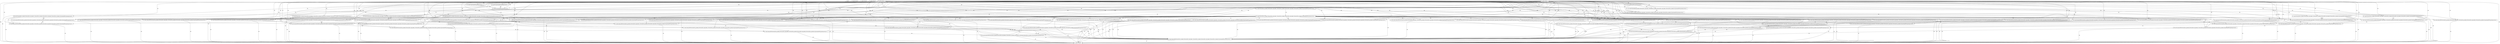 digraph G {
  "1: match () ...
" [shape=box, ];
  "70: match (event_id) ...
" [shape=box, ];
  "71: match (event_id) ...
" [shape=box, ];
  "72: match (event_id) ...
" [shape=box, ];
  "85: match (event_id) ...
" [shape=box, ];
  "97: match (event_id) ...
" [shape=box, ];
  "107: match (if_precomp2362,if_precomp,event_id) ...
" [shape=box, ];
  "113: match (if_precomp2362,if_precomp,event_id) ...
" [shape=box, ];
  "132: match (if_precomp2362,if_precomp,event_id) ...
" [shape=box, ];
  "139: match (if_precomp2362,if_precomp,event_id) ...
" [shape=box, ];
  "154: match (forward_flow_ip_header_6,forward_flow_udp_header_1,forward_flow_ip_header_9,forward_flow_udp_header_0,forward_flow_ip_header_8,if_precomp2362,if_precomp,event_id) ...
" [
  shape=box, ];
  "161: match (forward_flow_ip_header_6,forward_flow_udp_header_1,forward_flow_ip_header_9,forward_flow_udp_header_0,forward_flow_ip_header_8,if_precomp2362,if_precomp,event_id) ...
" [
  shape=box, ];
  "182: match (forward_flow_ip_header_6,forward_flow_udp_header_1,forward_flow_ip_header_9,forward_flow_udp_header_0,forward_flow_ip_header_8,if_precomp2362,if_precomp,event_id) ...
" [
  shape=box, ];
  "187: match (forward_flow_ip_header_6,forward_flow_udp_header_1,forward_flow_ip_header_9,forward_flow_udp_header_0,forward_flow_ip_header_8,if_precomp2362,if_precomp,event_id) ...
" [
  shape=box, ];
  "194: match (forward_flow_ip_header_6,forward_flow_udp_header_1,forward_flow_ip_header_9,forward_flow_udp_header_0,forward_flow_ip_header_8,if_precomp2362,if_precomp,event_id) ...
" [
  shape=box, ];
  "200: match (forward_flow_ip_header_6,forward_flow_udp_header_1,forward_flow_ip_header_9,forward_flow_udp_header_0,forward_flow_ip_header_8,if_precomp2362,if_precomp,event_id) ...
" [
  shape=box, ];
  "207: match (forward_flow_ip_header_6,forward_flow_udp_header_1,forward_flow_ip_header_9,forward_flow_udp_header_0,forward_flow_ip_header_8,if_precomp2362,if_precomp,event_id) ...
" [
  shape=box, ];
  "214: match (forward_flow_ip_header_6,forward_flow_udp_header_1,forward_flow_ip_header_9,forward_flow_udp_header_0,forward_flow_ip_header_8,if_precomp2362,if_precomp,event_id) ...
" [
  shape=box, ];
  "221: match (forward_flow_ip_header_6,forward_flow_udp_header_1,forward_flow_ip_header_9,forward_flow_udp_header_0,forward_flow_ip_header_8,if_precomp2362,if_precomp,event_id) ...
" [
  shape=box, ];
  "228: match (forward_flow_ip_header_6,forward_flow_udp_header_1,forward_flow_ip_header_9,forward_flow_udp_header_0,forward_flow_ip_header_8,if_precomp2362,if_precomp,event_id) ...
" [
  shape=box, ];
  "236: match (path_id2030,forward_flow_ip_header_6,forward_flow_udp_header_1,forward_flow_ip_header_9,forward_flow_udp_header_0,forward_flow_ip_header_8,if_precomp2362,if_precomp,event_id) ...
" [
  shape=box, ];
  "241: match (path_id2030,forward_flow_ip_header_6,forward_flow_udp_header_1,forward_flow_ip_header_9,forward_flow_udp_header_0,forward_flow_ip_header_8,if_precomp2362,if_precomp,event_id) ...
" [
  shape=box, ];
  "247: match (path_id2030,forward_flow_ip_header_6,forward_flow_udp_header_1,forward_flow_ip_header_9,forward_flow_udp_header_0,forward_flow_ip_header_8,if_precomp2362,if_precomp,event_id) ...
" [
  shape=box, ];
  "253: match (path_id2030,forward_flow_ip_header_6,forward_flow_udp_header_1,forward_flow_ip_header_9,forward_flow_udp_header_0,forward_flow_ip_header_8,if_precomp2362,if_precomp,event_id) ...
" [
  shape=box, ];
  "259: match (path_id2030,forward_flow_ip_header_6,forward_flow_udp_header_1,forward_flow_ip_header_9,forward_flow_udp_header_0,forward_flow_ip_header_8,if_precomp2362,if_precomp,event_id) ...
" [
  shape=box, ];
  "265: match (path_id2030,forward_flow_ip_header_6,forward_flow_udp_header_1,forward_flow_ip_header_9,forward_flow_udp_header_0,forward_flow_ip_header_8,if_precomp2362,if_precomp,event_id) ...
" [
  shape=box, ];
  "272: match (path_id2030,forward_flow_ip_header_6,forward_flow_udp_header_1,forward_flow_ip_header_9,forward_flow_udp_header_0,forward_flow_ip_header_8,if_precomp2362,if_precomp,event_id) ...
" [
  shape=box, ];
  "276: match (path_id2030,forward_flow_ip_header_6,forward_flow_udp_header_1,forward_flow_ip_header_9,forward_flow_udp_header_0,forward_flow_ip_header_8,if_precomp2362,if_precomp,event_id) ...
" [
  shape=box, ];
  "281: match (path_id2030,forward_flow_ip_header_6,forward_flow_udp_header_1,forward_flow_ip_header_9,forward_flow_udp_header_0,forward_flow_ip_header_8,if_precomp2362,if_precomp,event_id) ...
" [
  shape=box, ];
  "286: match (path_id2030,forward_flow_ip_header_6,forward_flow_udp_header_1,forward_flow_ip_header_9,forward_flow_udp_header_0,forward_flow_ip_header_8,if_precomp2362,if_precomp,event_id) ...
" [
  shape=box, ];
  "291: match (path_id2030,forward_flow_ip_header_6,forward_flow_udp_header_1,forward_flow_ip_header_9,forward_flow_udp_header_0,forward_flow_ip_header_8,if_precomp2362,if_precomp,event_id) ...
" [
  shape=box, ];
  "296: match (path_id2030,forward_flow_ip_header_6,forward_flow_udp_header_1,forward_flow_ip_header_9,forward_flow_udp_header_0,forward_flow_ip_header_8,if_precomp2362,if_precomp,event_id) ...
" [
  shape=box, ];
  "304: match (path_id2030,forward_flow_ip_header_6,forward_flow_udp_header_1,forward_flow_ip_header_9,forward_flow_udp_header_0,forward_flow_ip_header_8,if_precomp2362,if_precomp,event_id) ...
" [
  shape=box, ];
  "325: match (path_id2030,forward_flow_ip_header_6,forward_flow_udp_header_1,forward_flow_ip_header_9,forward_flow_udp_header_0,forward_flow_ip_header_8,if_precomp2362,if_precomp,event_id) ...
" [
  shape=box, ];
  "330: match (path_id2030,forward_flow_ip_header_6,forward_flow_udp_header_1,forward_flow_ip_header_9,forward_flow_udp_header_0,forward_flow_ip_header_8,if_precomp2362,if_precomp,event_id) ...
" [
  shape=box, ];
  "335: match (path_id2030,forward_flow_ip_header_6,forward_flow_udp_header_1,forward_flow_ip_header_9,forward_flow_udp_header_0,forward_flow_ip_header_8,if_precomp2362,if_precomp,event_id) ...
" [
  shape=box, ];
  "341: match (path_id2030,forward_flow_ip_header_6,forward_flow_udp_header_1,forward_flow_ip_header_9,forward_flow_udp_header_0,forward_flow_ip_header_8,if_precomp2362,if_precomp,event_id) ...
" [
  shape=box, ];
  "343: match (path_id2030,forward_flow_ip_header_6,forward_flow_udp_header_1,forward_flow_ip_header_9,forward_flow_udp_header_0,forward_flow_ip_header_8,if_precomp2362,if_precomp,event_id) ...
" [
  shape=box, ];
  "349: match (path_id2030,forward_flow_ip_header_6,forward_flow_udp_header_1,forward_flow_ip_header_9,forward_flow_udp_header_0,forward_flow_ip_header_8,if_precomp2362,if_precomp,event_id) ...
" [
  shape=box, ];
  "355: match (path_id2030,forward_flow_ip_header_6,forward_flow_udp_header_1,forward_flow_ip_header_9,forward_flow_udp_header_0,forward_flow_ip_header_8,if_precomp2362,if_precomp,event_id) ...
" [
  shape=box, ];
  "362: match (path_id2030,forward_flow_ip_header_6,forward_flow_udp_header_1,forward_flow_ip_header_9,forward_flow_udp_header_0,forward_flow_ip_header_8,if_precomp2362,if_precomp,event_id) ...
" [
  shape=box, ];
  "367: match (path_id2030,forward_flow_ip_header_6,forward_flow_udp_header_1,forward_flow_ip_header_9,forward_flow_udp_header_0,forward_flow_ip_header_8,if_precomp2362,if_precomp,event_id) ...
" [
  shape=box, ];
  "374: match (path_id2030,forward_flow_ip_header_6,forward_flow_udp_header_1,forward_flow_ip_header_9,forward_flow_udp_header_0,forward_flow_ip_header_8,if_precomp2362,if_precomp,event_id) ...
" [
  shape=box, ];
  "377: match (path_id2030,forward_flow_ip_header_6,forward_flow_udp_header_1,forward_flow_ip_header_9,forward_flow_udp_header_0,forward_flow_ip_header_8,if_precomp2362,if_precomp,event_id) ...
" [
  shape=box, ];
  "378: match (path_id2030,forward_flow_ip_header_6,forward_flow_udp_header_1,forward_flow_ip_header_9,forward_flow_udp_header_0,forward_flow_ip_header_8,if_precomp2362,if_precomp,event_id) ...
" [
  shape=box, ];
  "382: match (path_id2030,forward_flow_ip_header_6,forward_flow_udp_header_1,forward_flow_ip_header_9,forward_flow_udp_header_0,forward_flow_ip_header_8,if_precomp2362,if_precomp,event_id) ...
" [
  shape=box, ];
  "386: match (path_id2030,forward_flow_ip_header_6,forward_flow_udp_header_1,forward_flow_ip_header_9,forward_flow_udp_header_0,forward_flow_ip_header_8,if_precomp2362,if_precomp,event_id) ...
" [
  shape=box, ];
  "390: match (path_id2030,forward_flow_ip_header_6,forward_flow_udp_header_1,forward_flow_ip_header_9,forward_flow_udp_header_0,forward_flow_ip_header_8,if_precomp2362,if_precomp,event_id) ...
" [
  shape=box, ];
  "394: match (path_id2030,forward_flow_ip_header_6,forward_flow_udp_header_1,forward_flow_ip_header_9,forward_flow_udp_header_0,forward_flow_ip_header_8,if_precomp2362,if_precomp,event_id) ...
" [
  shape=box, ];
  "404: match (path_id2030,forward_flow_ip_header_6,forward_flow_udp_header_1,forward_flow_ip_header_9,forward_flow_udp_header_0,forward_flow_ip_header_8,if_precomp2362,if_precomp,event_id) ...
" [
  shape=box, ];
  "408: match (path_id2030,forward_flow_ip_header_6,forward_flow_udp_header_1,forward_flow_ip_header_9,forward_flow_udp_header_0,forward_flow_ip_header_8,if_precomp2362,if_precomp,event_id) ...
" [
  shape=box, ];
  "412: match (path_id2030,forward_flow_ip_header_6,forward_flow_udp_header_1,forward_flow_ip_header_9,forward_flow_udp_header_0,forward_flow_ip_header_8,if_precomp2362,if_precomp,event_id) ...
" [
  shape=box, ];
  "416: match (path_id2030,forward_flow_ip_header_6,forward_flow_udp_header_1,forward_flow_ip_header_9,forward_flow_udp_header_0,forward_flow_ip_header_8,if_precomp2362,if_precomp,event_id) ...
" [
  shape=box, ];
  "420: match (path_id2030,forward_flow_ip_header_6,forward_flow_udp_header_1,forward_flow_ip_header_9,forward_flow_udp_header_0,forward_flow_ip_header_8,if_precomp2362,if_precomp,event_id) ...
" [
  shape=box, ];
  "426: match (path_id2030,forward_flow_ip_header_6,forward_flow_udp_header_1,forward_flow_ip_header_9,forward_flow_udp_header_0,forward_flow_ip_header_8,if_precomp2362,if_precomp,event_id) ...
" [
  shape=box, ];
  "432: match (path_id2030,forward_flow_ip_header_6,forward_flow_udp_header_1,forward_flow_ip_header_9,forward_flow_udp_header_0,forward_flow_ip_header_8,if_precomp2362,if_precomp,event_id) ...
" [
  shape=box, ];
  "442: match (path_id2030,forward_flow_ip_header_6,forward_flow_udp_header_1,forward_flow_ip_header_9,forward_flow_udp_header_0,forward_flow_ip_header_8,if_precomp2362,if_precomp,event_id) ...
" [
  shape=box, ];
  "448: match (path_id2030,forward_flow_ip_header_6,forward_flow_udp_header_1,forward_flow_ip_header_9,forward_flow_udp_header_0,forward_flow_ip_header_8,if_precomp2362,if_precomp,event_id) ...
" [
  shape=box, ];
  "452: match (path_id2030,forward_flow_ip_header_6,forward_flow_udp_header_1,forward_flow_ip_header_9,forward_flow_udp_header_0,forward_flow_ip_header_8,if_precomp2362,if_precomp,event_id) ...
" [
  shape=box, ];
  "456: match (path_id2030,forward_flow_ip_header_6,forward_flow_udp_header_1,forward_flow_ip_header_9,forward_flow_udp_header_0,forward_flow_ip_header_8,if_precomp2362,if_precomp,event_id) ...
" [
  shape=box, ];
  "460: match (path_id2030,forward_flow_ip_header_6,forward_flow_udp_header_1,forward_flow_ip_header_9,forward_flow_udp_header_0,forward_flow_ip_header_8,if_precomp2362,if_precomp,event_id) ...
" [
  shape=box, ];
  "464: match (path_id2030,forward_flow_ip_header_6,forward_flow_udp_header_1,forward_flow_ip_header_9,forward_flow_udp_header_0,forward_flow_ip_header_8,if_precomp2362,if_precomp,event_id) ...
" [
  shape=box, ];
  "468: match (path_id2030,forward_flow_ip_header_6,forward_flow_udp_header_1,forward_flow_ip_header_9,forward_flow_udp_header_0,forward_flow_ip_header_8,if_precomp2362,if_precomp,event_id) ...
" [
  shape=box, ];
  "472: match (path_id2030,forward_flow_ip_header_6,forward_flow_udp_header_1,forward_flow_ip_header_9,forward_flow_udp_header_0,forward_flow_ip_header_8,if_precomp2362,if_precomp,event_id) ...
" [
  shape=box, ];
  "476: match (path_id2030,forward_flow_ip_header_6,forward_flow_udp_header_1,forward_flow_ip_header_9,forward_flow_udp_header_0,forward_flow_ip_header_8,if_precomp2362,if_precomp,event_id) ...
" [
  shape=box, ];
  "480: match (path_id2030,forward_flow_ip_header_6,forward_flow_udp_header_1,forward_flow_ip_header_9,forward_flow_udp_header_0,forward_flow_ip_header_8,if_precomp2362,if_precomp,event_id) ...
" [
  shape=box, ];
  "484: match (path_id2030,forward_flow_ip_header_6,forward_flow_udp_header_1,forward_flow_ip_header_9,forward_flow_udp_header_0,forward_flow_ip_header_8,if_precomp2362,if_precomp,event_id) ...
" [
  shape=box, ];
  "488: match (path_id2030,forward_flow_ip_header_6,forward_flow_udp_header_1,forward_flow_ip_header_9,forward_flow_udp_header_0,forward_flow_ip_header_8,if_precomp2362,if_precomp,event_id) ...
" [
  shape=box, ];
  "492: match (path_id2030,forward_flow_ip_header_6,forward_flow_udp_header_1,forward_flow_ip_header_9,forward_flow_udp_header_0,forward_flow_ip_header_8,if_precomp2362,if_precomp,event_id) ...
" [
  shape=box, ];
  "496: match (path_id2030,forward_flow_ip_header_6,forward_flow_udp_header_1,forward_flow_ip_header_9,forward_flow_udp_header_0,forward_flow_ip_header_8,if_precomp2362,if_precomp,event_id) ...
" [
  shape=box, ];
  "500: match (path_id2030,forward_flow_ip_header_6,forward_flow_udp_header_1,forward_flow_ip_header_9,forward_flow_udp_header_0,forward_flow_ip_header_8,if_precomp2362,if_precomp,event_id) ...
" [
  shape=box, ];
  "504: match (path_id2030,forward_flow_ip_header_6,forward_flow_udp_header_1,forward_flow_ip_header_9,forward_flow_udp_header_0,forward_flow_ip_header_8,if_precomp2362,if_precomp,event_id) ...
" [
  shape=box, ];
  "508: match (path_id2030,forward_flow_ip_header_6,forward_flow_udp_header_1,forward_flow_ip_header_9,forward_flow_udp_header_0,forward_flow_ip_header_8,if_precomp2362,if_precomp,event_id) ...
" [
  shape=box, ];
  "512: match (path_id2030,forward_flow_ip_header_6,forward_flow_udp_header_1,forward_flow_ip_header_9,forward_flow_udp_header_0,forward_flow_ip_header_8,if_precomp2362,if_precomp,event_id) ...
" [
  shape=box, ];
  "516: match (path_id2030,forward_flow_ip_header_6,forward_flow_udp_header_1,forward_flow_ip_header_9,forward_flow_udp_header_0,forward_flow_ip_header_8,if_precomp2362,if_precomp,event_id) ...
" [
  shape=box, ];
  "520: match (path_id2030,forward_flow_ip_header_6,forward_flow_udp_header_1,forward_flow_ip_header_9,forward_flow_udp_header_0,forward_flow_ip_header_8,if_precomp2362,if_precomp,event_id) ...
" [
  shape=box, ];
  "524: match (path_id2030,forward_flow_ip_header_6,forward_flow_udp_header_1,forward_flow_ip_header_9,forward_flow_udp_header_0,forward_flow_ip_header_8,if_precomp2362,if_precomp,event_id) ...
" [
  shape=box, ];
  "628: match (path_id2030,forward_flow_ip_header_6,forward_flow_udp_header_1,forward_flow_ip_header_9,forward_flow_udp_header_0,forward_flow_ip_header_8,if_precomp2362,if_precomp,event_id) ...
" [
  shape=box, ];
  "676: match (event_id) ...
" [shape=box, ];
  
  
  "85: match (event_id) ...
" -> "107: match (if_precomp2362,if_precomp,event_id) ...
" [
  label="WR", ];
  "85: match (event_id) ...
" -> "113: match (if_precomp2362,if_precomp,event_id) ...
" [
  label="WR", ];
  "85: match (event_id) ...
" -> "132: match (if_precomp2362,if_precomp,event_id) ...
" [
  label="WR", ];
  "85: match (event_id) ...
" -> "139: match (if_precomp2362,if_precomp,event_id) ...
" [
  label="WR", ];
  "85: match (event_id) ...
" -> "154: match (forward_flow_ip_header_6,forward_flow_udp_header_1,forward_flow_ip_header_9,forward_flow_udp_header_0,forward_flow_ip_header_8,if_precomp2362,if_precomp,event_id) ...
" [
  label="WR", ];
  "85: match (event_id) ...
" -> "161: match (forward_flow_ip_header_6,forward_flow_udp_header_1,forward_flow_ip_header_9,forward_flow_udp_header_0,forward_flow_ip_header_8,if_precomp2362,if_precomp,event_id) ...
" [
  label="WR", ];
  "85: match (event_id) ...
" -> "182: match (forward_flow_ip_header_6,forward_flow_udp_header_1,forward_flow_ip_header_9,forward_flow_udp_header_0,forward_flow_ip_header_8,if_precomp2362,if_precomp,event_id) ...
" [
  label="WR", ];
  "85: match (event_id) ...
" -> "187: match (forward_flow_ip_header_6,forward_flow_udp_header_1,forward_flow_ip_header_9,forward_flow_udp_header_0,forward_flow_ip_header_8,if_precomp2362,if_precomp,event_id) ...
" [
  label="WR", ];
  "85: match (event_id) ...
" -> "194: match (forward_flow_ip_header_6,forward_flow_udp_header_1,forward_flow_ip_header_9,forward_flow_udp_header_0,forward_flow_ip_header_8,if_precomp2362,if_precomp,event_id) ...
" [
  label="WR", ];
  "85: match (event_id) ...
" -> "200: match (forward_flow_ip_header_6,forward_flow_udp_header_1,forward_flow_ip_header_9,forward_flow_udp_header_0,forward_flow_ip_header_8,if_precomp2362,if_precomp,event_id) ...
" [
  label="WR", ];
  "85: match (event_id) ...
" -> "207: match (forward_flow_ip_header_6,forward_flow_udp_header_1,forward_flow_ip_header_9,forward_flow_udp_header_0,forward_flow_ip_header_8,if_precomp2362,if_precomp,event_id) ...
" [
  label="WR", ];
  "85: match (event_id) ...
" -> "214: match (forward_flow_ip_header_6,forward_flow_udp_header_1,forward_flow_ip_header_9,forward_flow_udp_header_0,forward_flow_ip_header_8,if_precomp2362,if_precomp,event_id) ...
" [
  label="WR", ];
  "85: match (event_id) ...
" -> "221: match (forward_flow_ip_header_6,forward_flow_udp_header_1,forward_flow_ip_header_9,forward_flow_udp_header_0,forward_flow_ip_header_8,if_precomp2362,if_precomp,event_id) ...
" [
  label="WR", ];
  "85: match (event_id) ...
" -> "228: match (forward_flow_ip_header_6,forward_flow_udp_header_1,forward_flow_ip_header_9,forward_flow_udp_header_0,forward_flow_ip_header_8,if_precomp2362,if_precomp,event_id) ...
" [
  label="WR", ];
  "85: match (event_id) ...
" -> "236: match (path_id2030,forward_flow_ip_header_6,forward_flow_udp_header_1,forward_flow_ip_header_9,forward_flow_udp_header_0,forward_flow_ip_header_8,if_precomp2362,if_precomp,event_id) ...
" [
  label="WR", ];
  "85: match (event_id) ...
" -> "241: match (path_id2030,forward_flow_ip_header_6,forward_flow_udp_header_1,forward_flow_ip_header_9,forward_flow_udp_header_0,forward_flow_ip_header_8,if_precomp2362,if_precomp,event_id) ...
" [
  label="WR", ];
  "85: match (event_id) ...
" -> "247: match (path_id2030,forward_flow_ip_header_6,forward_flow_udp_header_1,forward_flow_ip_header_9,forward_flow_udp_header_0,forward_flow_ip_header_8,if_precomp2362,if_precomp,event_id) ...
" [
  label="WR", ];
  "85: match (event_id) ...
" -> "253: match (path_id2030,forward_flow_ip_header_6,forward_flow_udp_header_1,forward_flow_ip_header_9,forward_flow_udp_header_0,forward_flow_ip_header_8,if_precomp2362,if_precomp,event_id) ...
" [
  label="WR", ];
  "85: match (event_id) ...
" -> "259: match (path_id2030,forward_flow_ip_header_6,forward_flow_udp_header_1,forward_flow_ip_header_9,forward_flow_udp_header_0,forward_flow_ip_header_8,if_precomp2362,if_precomp,event_id) ...
" [
  label="WR", ];
  "85: match (event_id) ...
" -> "265: match (path_id2030,forward_flow_ip_header_6,forward_flow_udp_header_1,forward_flow_ip_header_9,forward_flow_udp_header_0,forward_flow_ip_header_8,if_precomp2362,if_precomp,event_id) ...
" [
  label="WR", ];
  "85: match (event_id) ...
" -> "272: match (path_id2030,forward_flow_ip_header_6,forward_flow_udp_header_1,forward_flow_ip_header_9,forward_flow_udp_header_0,forward_flow_ip_header_8,if_precomp2362,if_precomp,event_id) ...
" [
  label="WR", ];
  "85: match (event_id) ...
" -> "276: match (path_id2030,forward_flow_ip_header_6,forward_flow_udp_header_1,forward_flow_ip_header_9,forward_flow_udp_header_0,forward_flow_ip_header_8,if_precomp2362,if_precomp,event_id) ...
" [
  label="WR", ];
  "85: match (event_id) ...
" -> "281: match (path_id2030,forward_flow_ip_header_6,forward_flow_udp_header_1,forward_flow_ip_header_9,forward_flow_udp_header_0,forward_flow_ip_header_8,if_precomp2362,if_precomp,event_id) ...
" [
  label="WR", ];
  "85: match (event_id) ...
" -> "286: match (path_id2030,forward_flow_ip_header_6,forward_flow_udp_header_1,forward_flow_ip_header_9,forward_flow_udp_header_0,forward_flow_ip_header_8,if_precomp2362,if_precomp,event_id) ...
" [
  label="WR", ];
  "85: match (event_id) ...
" -> "291: match (path_id2030,forward_flow_ip_header_6,forward_flow_udp_header_1,forward_flow_ip_header_9,forward_flow_udp_header_0,forward_flow_ip_header_8,if_precomp2362,if_precomp,event_id) ...
" [
  label="WR", ];
  "85: match (event_id) ...
" -> "296: match (path_id2030,forward_flow_ip_header_6,forward_flow_udp_header_1,forward_flow_ip_header_9,forward_flow_udp_header_0,forward_flow_ip_header_8,if_precomp2362,if_precomp,event_id) ...
" [
  label="WR", ];
  "85: match (event_id) ...
" -> "304: match (path_id2030,forward_flow_ip_header_6,forward_flow_udp_header_1,forward_flow_ip_header_9,forward_flow_udp_header_0,forward_flow_ip_header_8,if_precomp2362,if_precomp,event_id) ...
" [
  label="WR", ];
  "85: match (event_id) ...
" -> "325: match (path_id2030,forward_flow_ip_header_6,forward_flow_udp_header_1,forward_flow_ip_header_9,forward_flow_udp_header_0,forward_flow_ip_header_8,if_precomp2362,if_precomp,event_id) ...
" [
  label="WR", ];
  "85: match (event_id) ...
" -> "330: match (path_id2030,forward_flow_ip_header_6,forward_flow_udp_header_1,forward_flow_ip_header_9,forward_flow_udp_header_0,forward_flow_ip_header_8,if_precomp2362,if_precomp,event_id) ...
" [
  label="WR", ];
  "85: match (event_id) ...
" -> "335: match (path_id2030,forward_flow_ip_header_6,forward_flow_udp_header_1,forward_flow_ip_header_9,forward_flow_udp_header_0,forward_flow_ip_header_8,if_precomp2362,if_precomp,event_id) ...
" [
  label="WR", ];
  "85: match (event_id) ...
" -> "341: match (path_id2030,forward_flow_ip_header_6,forward_flow_udp_header_1,forward_flow_ip_header_9,forward_flow_udp_header_0,forward_flow_ip_header_8,if_precomp2362,if_precomp,event_id) ...
" [
  label="WR", ];
  "85: match (event_id) ...
" -> "343: match (path_id2030,forward_flow_ip_header_6,forward_flow_udp_header_1,forward_flow_ip_header_9,forward_flow_udp_header_0,forward_flow_ip_header_8,if_precomp2362,if_precomp,event_id) ...
" [
  label="WR", ];
  "85: match (event_id) ...
" -> "349: match (path_id2030,forward_flow_ip_header_6,forward_flow_udp_header_1,forward_flow_ip_header_9,forward_flow_udp_header_0,forward_flow_ip_header_8,if_precomp2362,if_precomp,event_id) ...
" [
  label="WR", ];
  "85: match (event_id) ...
" -> "355: match (path_id2030,forward_flow_ip_header_6,forward_flow_udp_header_1,forward_flow_ip_header_9,forward_flow_udp_header_0,forward_flow_ip_header_8,if_precomp2362,if_precomp,event_id) ...
" [
  label="WR", ];
  "85: match (event_id) ...
" -> "362: match (path_id2030,forward_flow_ip_header_6,forward_flow_udp_header_1,forward_flow_ip_header_9,forward_flow_udp_header_0,forward_flow_ip_header_8,if_precomp2362,if_precomp,event_id) ...
" [
  label="WR", ];
  "85: match (event_id) ...
" -> "367: match (path_id2030,forward_flow_ip_header_6,forward_flow_udp_header_1,forward_flow_ip_header_9,forward_flow_udp_header_0,forward_flow_ip_header_8,if_precomp2362,if_precomp,event_id) ...
" [
  label="WR", ];
  "85: match (event_id) ...
" -> "374: match (path_id2030,forward_flow_ip_header_6,forward_flow_udp_header_1,forward_flow_ip_header_9,forward_flow_udp_header_0,forward_flow_ip_header_8,if_precomp2362,if_precomp,event_id) ...
" [
  label="WR", ];
  "85: match (event_id) ...
" -> "377: match (path_id2030,forward_flow_ip_header_6,forward_flow_udp_header_1,forward_flow_ip_header_9,forward_flow_udp_header_0,forward_flow_ip_header_8,if_precomp2362,if_precomp,event_id) ...
" [
  label="WR", ];
  "85: match (event_id) ...
" -> "378: match (path_id2030,forward_flow_ip_header_6,forward_flow_udp_header_1,forward_flow_ip_header_9,forward_flow_udp_header_0,forward_flow_ip_header_8,if_precomp2362,if_precomp,event_id) ...
" [
  label="WR", ];
  "85: match (event_id) ...
" -> "382: match (path_id2030,forward_flow_ip_header_6,forward_flow_udp_header_1,forward_flow_ip_header_9,forward_flow_udp_header_0,forward_flow_ip_header_8,if_precomp2362,if_precomp,event_id) ...
" [
  label="WR", ];
  "85: match (event_id) ...
" -> "386: match (path_id2030,forward_flow_ip_header_6,forward_flow_udp_header_1,forward_flow_ip_header_9,forward_flow_udp_header_0,forward_flow_ip_header_8,if_precomp2362,if_precomp,event_id) ...
" [
  label="WR", ];
  "85: match (event_id) ...
" -> "390: match (path_id2030,forward_flow_ip_header_6,forward_flow_udp_header_1,forward_flow_ip_header_9,forward_flow_udp_header_0,forward_flow_ip_header_8,if_precomp2362,if_precomp,event_id) ...
" [
  label="WR", ];
  "85: match (event_id) ...
" -> "394: match (path_id2030,forward_flow_ip_header_6,forward_flow_udp_header_1,forward_flow_ip_header_9,forward_flow_udp_header_0,forward_flow_ip_header_8,if_precomp2362,if_precomp,event_id) ...
" [
  label="WR", ];
  "85: match (event_id) ...
" -> "404: match (path_id2030,forward_flow_ip_header_6,forward_flow_udp_header_1,forward_flow_ip_header_9,forward_flow_udp_header_0,forward_flow_ip_header_8,if_precomp2362,if_precomp,event_id) ...
" [
  label="WR", ];
  "85: match (event_id) ...
" -> "408: match (path_id2030,forward_flow_ip_header_6,forward_flow_udp_header_1,forward_flow_ip_header_9,forward_flow_udp_header_0,forward_flow_ip_header_8,if_precomp2362,if_precomp,event_id) ...
" [
  label="WR", ];
  "85: match (event_id) ...
" -> "412: match (path_id2030,forward_flow_ip_header_6,forward_flow_udp_header_1,forward_flow_ip_header_9,forward_flow_udp_header_0,forward_flow_ip_header_8,if_precomp2362,if_precomp,event_id) ...
" [
  label="WR", ];
  "85: match (event_id) ...
" -> "416: match (path_id2030,forward_flow_ip_header_6,forward_flow_udp_header_1,forward_flow_ip_header_9,forward_flow_udp_header_0,forward_flow_ip_header_8,if_precomp2362,if_precomp,event_id) ...
" [
  label="WR", ];
  "85: match (event_id) ...
" -> "420: match (path_id2030,forward_flow_ip_header_6,forward_flow_udp_header_1,forward_flow_ip_header_9,forward_flow_udp_header_0,forward_flow_ip_header_8,if_precomp2362,if_precomp,event_id) ...
" [
  label="WR", ];
  "85: match (event_id) ...
" -> "426: match (path_id2030,forward_flow_ip_header_6,forward_flow_udp_header_1,forward_flow_ip_header_9,forward_flow_udp_header_0,forward_flow_ip_header_8,if_precomp2362,if_precomp,event_id) ...
" [
  label="WR", ];
  "85: match (event_id) ...
" -> "432: match (path_id2030,forward_flow_ip_header_6,forward_flow_udp_header_1,forward_flow_ip_header_9,forward_flow_udp_header_0,forward_flow_ip_header_8,if_precomp2362,if_precomp,event_id) ...
" [
  label="WR", ];
  "85: match (event_id) ...
" -> "442: match (path_id2030,forward_flow_ip_header_6,forward_flow_udp_header_1,forward_flow_ip_header_9,forward_flow_udp_header_0,forward_flow_ip_header_8,if_precomp2362,if_precomp,event_id) ...
" [
  label="WR", ];
  "85: match (event_id) ...
" -> "448: match (path_id2030,forward_flow_ip_header_6,forward_flow_udp_header_1,forward_flow_ip_header_9,forward_flow_udp_header_0,forward_flow_ip_header_8,if_precomp2362,if_precomp,event_id) ...
" [
  label="WR", ];
  "85: match (event_id) ...
" -> "452: match (path_id2030,forward_flow_ip_header_6,forward_flow_udp_header_1,forward_flow_ip_header_9,forward_flow_udp_header_0,forward_flow_ip_header_8,if_precomp2362,if_precomp,event_id) ...
" [
  label="WR", ];
  "85: match (event_id) ...
" -> "456: match (path_id2030,forward_flow_ip_header_6,forward_flow_udp_header_1,forward_flow_ip_header_9,forward_flow_udp_header_0,forward_flow_ip_header_8,if_precomp2362,if_precomp,event_id) ...
" [
  label="WR", ];
  "85: match (event_id) ...
" -> "460: match (path_id2030,forward_flow_ip_header_6,forward_flow_udp_header_1,forward_flow_ip_header_9,forward_flow_udp_header_0,forward_flow_ip_header_8,if_precomp2362,if_precomp,event_id) ...
" [
  label="WR", ];
  "85: match (event_id) ...
" -> "464: match (path_id2030,forward_flow_ip_header_6,forward_flow_udp_header_1,forward_flow_ip_header_9,forward_flow_udp_header_0,forward_flow_ip_header_8,if_precomp2362,if_precomp,event_id) ...
" [
  label="WR", ];
  "85: match (event_id) ...
" -> "468: match (path_id2030,forward_flow_ip_header_6,forward_flow_udp_header_1,forward_flow_ip_header_9,forward_flow_udp_header_0,forward_flow_ip_header_8,if_precomp2362,if_precomp,event_id) ...
" [
  label="WR", ];
  "85: match (event_id) ...
" -> "472: match (path_id2030,forward_flow_ip_header_6,forward_flow_udp_header_1,forward_flow_ip_header_9,forward_flow_udp_header_0,forward_flow_ip_header_8,if_precomp2362,if_precomp,event_id) ...
" [
  label="WR", ];
  "85: match (event_id) ...
" -> "476: match (path_id2030,forward_flow_ip_header_6,forward_flow_udp_header_1,forward_flow_ip_header_9,forward_flow_udp_header_0,forward_flow_ip_header_8,if_precomp2362,if_precomp,event_id) ...
" [
  label="WR", ];
  "85: match (event_id) ...
" -> "480: match (path_id2030,forward_flow_ip_header_6,forward_flow_udp_header_1,forward_flow_ip_header_9,forward_flow_udp_header_0,forward_flow_ip_header_8,if_precomp2362,if_precomp,event_id) ...
" [
  label="WR", ];
  "85: match (event_id) ...
" -> "484: match (path_id2030,forward_flow_ip_header_6,forward_flow_udp_header_1,forward_flow_ip_header_9,forward_flow_udp_header_0,forward_flow_ip_header_8,if_precomp2362,if_precomp,event_id) ...
" [
  label="WR", ];
  "85: match (event_id) ...
" -> "488: match (path_id2030,forward_flow_ip_header_6,forward_flow_udp_header_1,forward_flow_ip_header_9,forward_flow_udp_header_0,forward_flow_ip_header_8,if_precomp2362,if_precomp,event_id) ...
" [
  label="WR", ];
  "85: match (event_id) ...
" -> "492: match (path_id2030,forward_flow_ip_header_6,forward_flow_udp_header_1,forward_flow_ip_header_9,forward_flow_udp_header_0,forward_flow_ip_header_8,if_precomp2362,if_precomp,event_id) ...
" [
  label="WR", ];
  "85: match (event_id) ...
" -> "496: match (path_id2030,forward_flow_ip_header_6,forward_flow_udp_header_1,forward_flow_ip_header_9,forward_flow_udp_header_0,forward_flow_ip_header_8,if_precomp2362,if_precomp,event_id) ...
" [
  label="WR", ];
  "85: match (event_id) ...
" -> "500: match (path_id2030,forward_flow_ip_header_6,forward_flow_udp_header_1,forward_flow_ip_header_9,forward_flow_udp_header_0,forward_flow_ip_header_8,if_precomp2362,if_precomp,event_id) ...
" [
  label="WR", ];
  "85: match (event_id) ...
" -> "504: match (path_id2030,forward_flow_ip_header_6,forward_flow_udp_header_1,forward_flow_ip_header_9,forward_flow_udp_header_0,forward_flow_ip_header_8,if_precomp2362,if_precomp,event_id) ...
" [
  label="WR", ];
  "85: match (event_id) ...
" -> "508: match (path_id2030,forward_flow_ip_header_6,forward_flow_udp_header_1,forward_flow_ip_header_9,forward_flow_udp_header_0,forward_flow_ip_header_8,if_precomp2362,if_precomp,event_id) ...
" [
  label="WR", ];
  "85: match (event_id) ...
" -> "512: match (path_id2030,forward_flow_ip_header_6,forward_flow_udp_header_1,forward_flow_ip_header_9,forward_flow_udp_header_0,forward_flow_ip_header_8,if_precomp2362,if_precomp,event_id) ...
" [
  label="WR", ];
  "85: match (event_id) ...
" -> "516: match (path_id2030,forward_flow_ip_header_6,forward_flow_udp_header_1,forward_flow_ip_header_9,forward_flow_udp_header_0,forward_flow_ip_header_8,if_precomp2362,if_precomp,event_id) ...
" [
  label="WR", ];
  "85: match (event_id) ...
" -> "520: match (path_id2030,forward_flow_ip_header_6,forward_flow_udp_header_1,forward_flow_ip_header_9,forward_flow_udp_header_0,forward_flow_ip_header_8,if_precomp2362,if_precomp,event_id) ...
" [
  label="WR", ];
  "85: match (event_id) ...
" -> "524: match (path_id2030,forward_flow_ip_header_6,forward_flow_udp_header_1,forward_flow_ip_header_9,forward_flow_udp_header_0,forward_flow_ip_header_8,if_precomp2362,if_precomp,event_id) ...
" [
  label="WR", ];
  "85: match (event_id) ...
" -> "628: match (path_id2030,forward_flow_ip_header_6,forward_flow_udp_header_1,forward_flow_ip_header_9,forward_flow_udp_header_0,forward_flow_ip_header_8,if_precomp2362,if_precomp,event_id) ...
" [
  label="WR", ];
  "85: match (event_id) ...
" -> "676: match (event_id) ...
" [label="RW", ];
  "97: match (event_id) ...
" -> "107: match (if_precomp2362,if_precomp,event_id) ...
" [
  label="WR", ];
  "97: match (event_id) ...
" -> "113: match (if_precomp2362,if_precomp,event_id) ...
" [
  label="WR", ];
  "97: match (event_id) ...
" -> "132: match (if_precomp2362,if_precomp,event_id) ...
" [
  label="WR", ];
  "97: match (event_id) ...
" -> "139: match (if_precomp2362,if_precomp,event_id) ...
" [
  label="WR", ];
  "97: match (event_id) ...
" -> "154: match (forward_flow_ip_header_6,forward_flow_udp_header_1,forward_flow_ip_header_9,forward_flow_udp_header_0,forward_flow_ip_header_8,if_precomp2362,if_precomp,event_id) ...
" [
  label="WR", ];
  "97: match (event_id) ...
" -> "161: match (forward_flow_ip_header_6,forward_flow_udp_header_1,forward_flow_ip_header_9,forward_flow_udp_header_0,forward_flow_ip_header_8,if_precomp2362,if_precomp,event_id) ...
" [
  label="WR", ];
  "97: match (event_id) ...
" -> "182: match (forward_flow_ip_header_6,forward_flow_udp_header_1,forward_flow_ip_header_9,forward_flow_udp_header_0,forward_flow_ip_header_8,if_precomp2362,if_precomp,event_id) ...
" [
  label="WR", ];
  "97: match (event_id) ...
" -> "187: match (forward_flow_ip_header_6,forward_flow_udp_header_1,forward_flow_ip_header_9,forward_flow_udp_header_0,forward_flow_ip_header_8,if_precomp2362,if_precomp,event_id) ...
" [
  label="WR", ];
  "97: match (event_id) ...
" -> "194: match (forward_flow_ip_header_6,forward_flow_udp_header_1,forward_flow_ip_header_9,forward_flow_udp_header_0,forward_flow_ip_header_8,if_precomp2362,if_precomp,event_id) ...
" [
  label="WR", ];
  "97: match (event_id) ...
" -> "200: match (forward_flow_ip_header_6,forward_flow_udp_header_1,forward_flow_ip_header_9,forward_flow_udp_header_0,forward_flow_ip_header_8,if_precomp2362,if_precomp,event_id) ...
" [
  label="WR", ];
  "97: match (event_id) ...
" -> "207: match (forward_flow_ip_header_6,forward_flow_udp_header_1,forward_flow_ip_header_9,forward_flow_udp_header_0,forward_flow_ip_header_8,if_precomp2362,if_precomp,event_id) ...
" [
  label="WR", ];
  "97: match (event_id) ...
" -> "214: match (forward_flow_ip_header_6,forward_flow_udp_header_1,forward_flow_ip_header_9,forward_flow_udp_header_0,forward_flow_ip_header_8,if_precomp2362,if_precomp,event_id) ...
" [
  label="WR", ];
  "97: match (event_id) ...
" -> "221: match (forward_flow_ip_header_6,forward_flow_udp_header_1,forward_flow_ip_header_9,forward_flow_udp_header_0,forward_flow_ip_header_8,if_precomp2362,if_precomp,event_id) ...
" [
  label="WR", ];
  "97: match (event_id) ...
" -> "228: match (forward_flow_ip_header_6,forward_flow_udp_header_1,forward_flow_ip_header_9,forward_flow_udp_header_0,forward_flow_ip_header_8,if_precomp2362,if_precomp,event_id) ...
" [
  label="WR", ];
  "97: match (event_id) ...
" -> "236: match (path_id2030,forward_flow_ip_header_6,forward_flow_udp_header_1,forward_flow_ip_header_9,forward_flow_udp_header_0,forward_flow_ip_header_8,if_precomp2362,if_precomp,event_id) ...
" [
  label="WR", ];
  "97: match (event_id) ...
" -> "241: match (path_id2030,forward_flow_ip_header_6,forward_flow_udp_header_1,forward_flow_ip_header_9,forward_flow_udp_header_0,forward_flow_ip_header_8,if_precomp2362,if_precomp,event_id) ...
" [
  label="WR", ];
  "97: match (event_id) ...
" -> "247: match (path_id2030,forward_flow_ip_header_6,forward_flow_udp_header_1,forward_flow_ip_header_9,forward_flow_udp_header_0,forward_flow_ip_header_8,if_precomp2362,if_precomp,event_id) ...
" [
  label="WR", ];
  "97: match (event_id) ...
" -> "253: match (path_id2030,forward_flow_ip_header_6,forward_flow_udp_header_1,forward_flow_ip_header_9,forward_flow_udp_header_0,forward_flow_ip_header_8,if_precomp2362,if_precomp,event_id) ...
" [
  label="WR", ];
  "97: match (event_id) ...
" -> "259: match (path_id2030,forward_flow_ip_header_6,forward_flow_udp_header_1,forward_flow_ip_header_9,forward_flow_udp_header_0,forward_flow_ip_header_8,if_precomp2362,if_precomp,event_id) ...
" [
  label="WR", ];
  "97: match (event_id) ...
" -> "265: match (path_id2030,forward_flow_ip_header_6,forward_flow_udp_header_1,forward_flow_ip_header_9,forward_flow_udp_header_0,forward_flow_ip_header_8,if_precomp2362,if_precomp,event_id) ...
" [
  label="WR", ];
  "97: match (event_id) ...
" -> "272: match (path_id2030,forward_flow_ip_header_6,forward_flow_udp_header_1,forward_flow_ip_header_9,forward_flow_udp_header_0,forward_flow_ip_header_8,if_precomp2362,if_precomp,event_id) ...
" [
  label="WR", ];
  "97: match (event_id) ...
" -> "276: match (path_id2030,forward_flow_ip_header_6,forward_flow_udp_header_1,forward_flow_ip_header_9,forward_flow_udp_header_0,forward_flow_ip_header_8,if_precomp2362,if_precomp,event_id) ...
" [
  label="WR", ];
  "97: match (event_id) ...
" -> "281: match (path_id2030,forward_flow_ip_header_6,forward_flow_udp_header_1,forward_flow_ip_header_9,forward_flow_udp_header_0,forward_flow_ip_header_8,if_precomp2362,if_precomp,event_id) ...
" [
  label="WR", ];
  "97: match (event_id) ...
" -> "286: match (path_id2030,forward_flow_ip_header_6,forward_flow_udp_header_1,forward_flow_ip_header_9,forward_flow_udp_header_0,forward_flow_ip_header_8,if_precomp2362,if_precomp,event_id) ...
" [
  label="WR", ];
  "97: match (event_id) ...
" -> "291: match (path_id2030,forward_flow_ip_header_6,forward_flow_udp_header_1,forward_flow_ip_header_9,forward_flow_udp_header_0,forward_flow_ip_header_8,if_precomp2362,if_precomp,event_id) ...
" [
  label="WR", ];
  "97: match (event_id) ...
" -> "296: match (path_id2030,forward_flow_ip_header_6,forward_flow_udp_header_1,forward_flow_ip_header_9,forward_flow_udp_header_0,forward_flow_ip_header_8,if_precomp2362,if_precomp,event_id) ...
" [
  label="WR", ];
  "97: match (event_id) ...
" -> "304: match (path_id2030,forward_flow_ip_header_6,forward_flow_udp_header_1,forward_flow_ip_header_9,forward_flow_udp_header_0,forward_flow_ip_header_8,if_precomp2362,if_precomp,event_id) ...
" [
  label="WR", ];
  "97: match (event_id) ...
" -> "325: match (path_id2030,forward_flow_ip_header_6,forward_flow_udp_header_1,forward_flow_ip_header_9,forward_flow_udp_header_0,forward_flow_ip_header_8,if_precomp2362,if_precomp,event_id) ...
" [
  label="WR", ];
  "97: match (event_id) ...
" -> "330: match (path_id2030,forward_flow_ip_header_6,forward_flow_udp_header_1,forward_flow_ip_header_9,forward_flow_udp_header_0,forward_flow_ip_header_8,if_precomp2362,if_precomp,event_id) ...
" [
  label="WR", ];
  "97: match (event_id) ...
" -> "335: match (path_id2030,forward_flow_ip_header_6,forward_flow_udp_header_1,forward_flow_ip_header_9,forward_flow_udp_header_0,forward_flow_ip_header_8,if_precomp2362,if_precomp,event_id) ...
" [
  label="WR", ];
  "97: match (event_id) ...
" -> "341: match (path_id2030,forward_flow_ip_header_6,forward_flow_udp_header_1,forward_flow_ip_header_9,forward_flow_udp_header_0,forward_flow_ip_header_8,if_precomp2362,if_precomp,event_id) ...
" [
  label="WR", ];
  "97: match (event_id) ...
" -> "343: match (path_id2030,forward_flow_ip_header_6,forward_flow_udp_header_1,forward_flow_ip_header_9,forward_flow_udp_header_0,forward_flow_ip_header_8,if_precomp2362,if_precomp,event_id) ...
" [
  label="WR", ];
  "97: match (event_id) ...
" -> "349: match (path_id2030,forward_flow_ip_header_6,forward_flow_udp_header_1,forward_flow_ip_header_9,forward_flow_udp_header_0,forward_flow_ip_header_8,if_precomp2362,if_precomp,event_id) ...
" [
  label="WR", ];
  "97: match (event_id) ...
" -> "355: match (path_id2030,forward_flow_ip_header_6,forward_flow_udp_header_1,forward_flow_ip_header_9,forward_flow_udp_header_0,forward_flow_ip_header_8,if_precomp2362,if_precomp,event_id) ...
" [
  label="WR", ];
  "97: match (event_id) ...
" -> "362: match (path_id2030,forward_flow_ip_header_6,forward_flow_udp_header_1,forward_flow_ip_header_9,forward_flow_udp_header_0,forward_flow_ip_header_8,if_precomp2362,if_precomp,event_id) ...
" [
  label="WR", ];
  "97: match (event_id) ...
" -> "367: match (path_id2030,forward_flow_ip_header_6,forward_flow_udp_header_1,forward_flow_ip_header_9,forward_flow_udp_header_0,forward_flow_ip_header_8,if_precomp2362,if_precomp,event_id) ...
" [
  label="WR", ];
  "97: match (event_id) ...
" -> "374: match (path_id2030,forward_flow_ip_header_6,forward_flow_udp_header_1,forward_flow_ip_header_9,forward_flow_udp_header_0,forward_flow_ip_header_8,if_precomp2362,if_precomp,event_id) ...
" [
  label="WR", ];
  "97: match (event_id) ...
" -> "377: match (path_id2030,forward_flow_ip_header_6,forward_flow_udp_header_1,forward_flow_ip_header_9,forward_flow_udp_header_0,forward_flow_ip_header_8,if_precomp2362,if_precomp,event_id) ...
" [
  label="WR", ];
  "97: match (event_id) ...
" -> "378: match (path_id2030,forward_flow_ip_header_6,forward_flow_udp_header_1,forward_flow_ip_header_9,forward_flow_udp_header_0,forward_flow_ip_header_8,if_precomp2362,if_precomp,event_id) ...
" [
  label="WR", ];
  "97: match (event_id) ...
" -> "382: match (path_id2030,forward_flow_ip_header_6,forward_flow_udp_header_1,forward_flow_ip_header_9,forward_flow_udp_header_0,forward_flow_ip_header_8,if_precomp2362,if_precomp,event_id) ...
" [
  label="WR", ];
  "97: match (event_id) ...
" -> "386: match (path_id2030,forward_flow_ip_header_6,forward_flow_udp_header_1,forward_flow_ip_header_9,forward_flow_udp_header_0,forward_flow_ip_header_8,if_precomp2362,if_precomp,event_id) ...
" [
  label="WR", ];
  "97: match (event_id) ...
" -> "390: match (path_id2030,forward_flow_ip_header_6,forward_flow_udp_header_1,forward_flow_ip_header_9,forward_flow_udp_header_0,forward_flow_ip_header_8,if_precomp2362,if_precomp,event_id) ...
" [
  label="WR", ];
  "97: match (event_id) ...
" -> "394: match (path_id2030,forward_flow_ip_header_6,forward_flow_udp_header_1,forward_flow_ip_header_9,forward_flow_udp_header_0,forward_flow_ip_header_8,if_precomp2362,if_precomp,event_id) ...
" [
  label="WR", ];
  "97: match (event_id) ...
" -> "404: match (path_id2030,forward_flow_ip_header_6,forward_flow_udp_header_1,forward_flow_ip_header_9,forward_flow_udp_header_0,forward_flow_ip_header_8,if_precomp2362,if_precomp,event_id) ...
" [
  label="WR", ];
  "97: match (event_id) ...
" -> "408: match (path_id2030,forward_flow_ip_header_6,forward_flow_udp_header_1,forward_flow_ip_header_9,forward_flow_udp_header_0,forward_flow_ip_header_8,if_precomp2362,if_precomp,event_id) ...
" [
  label="WR", ];
  "97: match (event_id) ...
" -> "412: match (path_id2030,forward_flow_ip_header_6,forward_flow_udp_header_1,forward_flow_ip_header_9,forward_flow_udp_header_0,forward_flow_ip_header_8,if_precomp2362,if_precomp,event_id) ...
" [
  label="WR", ];
  "97: match (event_id) ...
" -> "416: match (path_id2030,forward_flow_ip_header_6,forward_flow_udp_header_1,forward_flow_ip_header_9,forward_flow_udp_header_0,forward_flow_ip_header_8,if_precomp2362,if_precomp,event_id) ...
" [
  label="WR", ];
  "97: match (event_id) ...
" -> "420: match (path_id2030,forward_flow_ip_header_6,forward_flow_udp_header_1,forward_flow_ip_header_9,forward_flow_udp_header_0,forward_flow_ip_header_8,if_precomp2362,if_precomp,event_id) ...
" [
  label="WR", ];
  "97: match (event_id) ...
" -> "426: match (path_id2030,forward_flow_ip_header_6,forward_flow_udp_header_1,forward_flow_ip_header_9,forward_flow_udp_header_0,forward_flow_ip_header_8,if_precomp2362,if_precomp,event_id) ...
" [
  label="WR", ];
  "97: match (event_id) ...
" -> "432: match (path_id2030,forward_flow_ip_header_6,forward_flow_udp_header_1,forward_flow_ip_header_9,forward_flow_udp_header_0,forward_flow_ip_header_8,if_precomp2362,if_precomp,event_id) ...
" [
  label="WR", ];
  "97: match (event_id) ...
" -> "442: match (path_id2030,forward_flow_ip_header_6,forward_flow_udp_header_1,forward_flow_ip_header_9,forward_flow_udp_header_0,forward_flow_ip_header_8,if_precomp2362,if_precomp,event_id) ...
" [
  label="WR", ];
  "97: match (event_id) ...
" -> "448: match (path_id2030,forward_flow_ip_header_6,forward_flow_udp_header_1,forward_flow_ip_header_9,forward_flow_udp_header_0,forward_flow_ip_header_8,if_precomp2362,if_precomp,event_id) ...
" [
  label="WR", ];
  "97: match (event_id) ...
" -> "452: match (path_id2030,forward_flow_ip_header_6,forward_flow_udp_header_1,forward_flow_ip_header_9,forward_flow_udp_header_0,forward_flow_ip_header_8,if_precomp2362,if_precomp,event_id) ...
" [
  label="WR", ];
  "97: match (event_id) ...
" -> "456: match (path_id2030,forward_flow_ip_header_6,forward_flow_udp_header_1,forward_flow_ip_header_9,forward_flow_udp_header_0,forward_flow_ip_header_8,if_precomp2362,if_precomp,event_id) ...
" [
  label="WR", ];
  "97: match (event_id) ...
" -> "460: match (path_id2030,forward_flow_ip_header_6,forward_flow_udp_header_1,forward_flow_ip_header_9,forward_flow_udp_header_0,forward_flow_ip_header_8,if_precomp2362,if_precomp,event_id) ...
" [
  label="WR", ];
  "97: match (event_id) ...
" -> "464: match (path_id2030,forward_flow_ip_header_6,forward_flow_udp_header_1,forward_flow_ip_header_9,forward_flow_udp_header_0,forward_flow_ip_header_8,if_precomp2362,if_precomp,event_id) ...
" [
  label="WR", ];
  "97: match (event_id) ...
" -> "468: match (path_id2030,forward_flow_ip_header_6,forward_flow_udp_header_1,forward_flow_ip_header_9,forward_flow_udp_header_0,forward_flow_ip_header_8,if_precomp2362,if_precomp,event_id) ...
" [
  label="WR", ];
  "97: match (event_id) ...
" -> "472: match (path_id2030,forward_flow_ip_header_6,forward_flow_udp_header_1,forward_flow_ip_header_9,forward_flow_udp_header_0,forward_flow_ip_header_8,if_precomp2362,if_precomp,event_id) ...
" [
  label="WR", ];
  "97: match (event_id) ...
" -> "476: match (path_id2030,forward_flow_ip_header_6,forward_flow_udp_header_1,forward_flow_ip_header_9,forward_flow_udp_header_0,forward_flow_ip_header_8,if_precomp2362,if_precomp,event_id) ...
" [
  label="WR", ];
  "97: match (event_id) ...
" -> "480: match (path_id2030,forward_flow_ip_header_6,forward_flow_udp_header_1,forward_flow_ip_header_9,forward_flow_udp_header_0,forward_flow_ip_header_8,if_precomp2362,if_precomp,event_id) ...
" [
  label="WR", ];
  "97: match (event_id) ...
" -> "484: match (path_id2030,forward_flow_ip_header_6,forward_flow_udp_header_1,forward_flow_ip_header_9,forward_flow_udp_header_0,forward_flow_ip_header_8,if_precomp2362,if_precomp,event_id) ...
" [
  label="WR", ];
  "97: match (event_id) ...
" -> "488: match (path_id2030,forward_flow_ip_header_6,forward_flow_udp_header_1,forward_flow_ip_header_9,forward_flow_udp_header_0,forward_flow_ip_header_8,if_precomp2362,if_precomp,event_id) ...
" [
  label="WR", ];
  "97: match (event_id) ...
" -> "492: match (path_id2030,forward_flow_ip_header_6,forward_flow_udp_header_1,forward_flow_ip_header_9,forward_flow_udp_header_0,forward_flow_ip_header_8,if_precomp2362,if_precomp,event_id) ...
" [
  label="WR", ];
  "97: match (event_id) ...
" -> "496: match (path_id2030,forward_flow_ip_header_6,forward_flow_udp_header_1,forward_flow_ip_header_9,forward_flow_udp_header_0,forward_flow_ip_header_8,if_precomp2362,if_precomp,event_id) ...
" [
  label="WR", ];
  "97: match (event_id) ...
" -> "500: match (path_id2030,forward_flow_ip_header_6,forward_flow_udp_header_1,forward_flow_ip_header_9,forward_flow_udp_header_0,forward_flow_ip_header_8,if_precomp2362,if_precomp,event_id) ...
" [
  label="WR", ];
  "97: match (event_id) ...
" -> "504: match (path_id2030,forward_flow_ip_header_6,forward_flow_udp_header_1,forward_flow_ip_header_9,forward_flow_udp_header_0,forward_flow_ip_header_8,if_precomp2362,if_precomp,event_id) ...
" [
  label="WR", ];
  "97: match (event_id) ...
" -> "508: match (path_id2030,forward_flow_ip_header_6,forward_flow_udp_header_1,forward_flow_ip_header_9,forward_flow_udp_header_0,forward_flow_ip_header_8,if_precomp2362,if_precomp,event_id) ...
" [
  label="WR", ];
  "97: match (event_id) ...
" -> "512: match (path_id2030,forward_flow_ip_header_6,forward_flow_udp_header_1,forward_flow_ip_header_9,forward_flow_udp_header_0,forward_flow_ip_header_8,if_precomp2362,if_precomp,event_id) ...
" [
  label="WR", ];
  "97: match (event_id) ...
" -> "516: match (path_id2030,forward_flow_ip_header_6,forward_flow_udp_header_1,forward_flow_ip_header_9,forward_flow_udp_header_0,forward_flow_ip_header_8,if_precomp2362,if_precomp,event_id) ...
" [
  label="WR", ];
  "97: match (event_id) ...
" -> "520: match (path_id2030,forward_flow_ip_header_6,forward_flow_udp_header_1,forward_flow_ip_header_9,forward_flow_udp_header_0,forward_flow_ip_header_8,if_precomp2362,if_precomp,event_id) ...
" [
  label="WR", ];
  "97: match (event_id) ...
" -> "524: match (path_id2030,forward_flow_ip_header_6,forward_flow_udp_header_1,forward_flow_ip_header_9,forward_flow_udp_header_0,forward_flow_ip_header_8,if_precomp2362,if_precomp,event_id) ...
" [
  label="WR", ];
  "97: match (event_id) ...
" -> "628: match (path_id2030,forward_flow_ip_header_6,forward_flow_udp_header_1,forward_flow_ip_header_9,forward_flow_udp_header_0,forward_flow_ip_header_8,if_precomp2362,if_precomp,event_id) ...
" [
  label="WR", ];
  "97: match (event_id) ...
" -> "676: match (event_id) ...
" [label="RW", ];
  "107: match (if_precomp2362,if_precomp,event_id) ...
" -> "132: match (if_precomp2362,if_precomp,event_id) ...
" [
  label="WR", ];
  "107: match (if_precomp2362,if_precomp,event_id) ...
" -> "676: match (event_id) ...
" [
  label="RW", ];
  "113: match (if_precomp2362,if_precomp,event_id) ...
" -> "132: match (if_precomp2362,if_precomp,event_id) ...
" [
  label="WR", ];
  "113: match (if_precomp2362,if_precomp,event_id) ...
" -> "676: match (event_id) ...
" [
  label="RW", ];
  "139: match (if_precomp2362,if_precomp,event_id) ...
" -> "154: match (forward_flow_ip_header_6,forward_flow_udp_header_1,forward_flow_ip_header_9,forward_flow_udp_header_0,forward_flow_ip_header_8,if_precomp2362,if_precomp,event_id) ...
" [
  label="WW", ];
  "139: match (if_precomp2362,if_precomp,event_id) ...
" -> "182: match (forward_flow_ip_header_6,forward_flow_udp_header_1,forward_flow_ip_header_9,forward_flow_udp_header_0,forward_flow_ip_header_8,if_precomp2362,if_precomp,event_id) ...
" [
  label="WR", ];
  "154: match (forward_flow_ip_header_6,forward_flow_udp_header_1,forward_flow_ip_header_9,forward_flow_udp_header_0,forward_flow_ip_header_8,if_precomp2362,if_precomp,event_id) ...
" -> "182: match (forward_flow_ip_header_6,forward_flow_udp_header_1,forward_flow_ip_header_9,forward_flow_udp_header_0,forward_flow_ip_header_8,if_precomp2362,if_precomp,event_id) ...
" [
  label="WR", ];
  "154: match (forward_flow_ip_header_6,forward_flow_udp_header_1,forward_flow_ip_header_9,forward_flow_udp_header_0,forward_flow_ip_header_8,if_precomp2362,if_precomp,event_id) ...
" -> "676: match (event_id) ...
" [
  label="RW", ];
  "161: match (forward_flow_ip_header_6,forward_flow_udp_header_1,forward_flow_ip_header_9,forward_flow_udp_header_0,forward_flow_ip_header_8,if_precomp2362,if_precomp,event_id) ...
" -> "182: match (forward_flow_ip_header_6,forward_flow_udp_header_1,forward_flow_ip_header_9,forward_flow_udp_header_0,forward_flow_ip_header_8,if_precomp2362,if_precomp,event_id) ...
" [
  label="WW", ];
  "161: match (forward_flow_ip_header_6,forward_flow_udp_header_1,forward_flow_ip_header_9,forward_flow_udp_header_0,forward_flow_ip_header_8,if_precomp2362,if_precomp,event_id) ...
" -> "187: match (forward_flow_ip_header_6,forward_flow_udp_header_1,forward_flow_ip_header_9,forward_flow_udp_header_0,forward_flow_ip_header_8,if_precomp2362,if_precomp,event_id) ...
" [
  label="WR", ];
  "161: match (forward_flow_ip_header_6,forward_flow_udp_header_1,forward_flow_ip_header_9,forward_flow_udp_header_0,forward_flow_ip_header_8,if_precomp2362,if_precomp,event_id) ...
" -> "676: match (event_id) ...
" [
  label="RW", ];
  "182: match (forward_flow_ip_header_6,forward_flow_udp_header_1,forward_flow_ip_header_9,forward_flow_udp_header_0,forward_flow_ip_header_8,if_precomp2362,if_precomp,event_id) ...
" -> "187: match (forward_flow_ip_header_6,forward_flow_udp_header_1,forward_flow_ip_header_9,forward_flow_udp_header_0,forward_flow_ip_header_8,if_precomp2362,if_precomp,event_id) ...
" [
  label="WR", ];
  "182: match (forward_flow_ip_header_6,forward_flow_udp_header_1,forward_flow_ip_header_9,forward_flow_udp_header_0,forward_flow_ip_header_8,if_precomp2362,if_precomp,event_id) ...
" -> "676: match (event_id) ...
" [
  label="RW", ];
  "187: match (forward_flow_ip_header_6,forward_flow_udp_header_1,forward_flow_ip_header_9,forward_flow_udp_header_0,forward_flow_ip_header_8,if_precomp2362,if_precomp,event_id) ...
" -> "236: match (path_id2030,forward_flow_ip_header_6,forward_flow_udp_header_1,forward_flow_ip_header_9,forward_flow_udp_header_0,forward_flow_ip_header_8,if_precomp2362,if_precomp,event_id) ...
" [
  label="WR", ];
  "187: match (forward_flow_ip_header_6,forward_flow_udp_header_1,forward_flow_ip_header_9,forward_flow_udp_header_0,forward_flow_ip_header_8,if_precomp2362,if_precomp,event_id) ...
" -> "241: match (path_id2030,forward_flow_ip_header_6,forward_flow_udp_header_1,forward_flow_ip_header_9,forward_flow_udp_header_0,forward_flow_ip_header_8,if_precomp2362,if_precomp,event_id) ...
" [
  label="WR", ];
  "187: match (forward_flow_ip_header_6,forward_flow_udp_header_1,forward_flow_ip_header_9,forward_flow_udp_header_0,forward_flow_ip_header_8,if_precomp2362,if_precomp,event_id) ...
" -> "247: match (path_id2030,forward_flow_ip_header_6,forward_flow_udp_header_1,forward_flow_ip_header_9,forward_flow_udp_header_0,forward_flow_ip_header_8,if_precomp2362,if_precomp,event_id) ...
" [
  label="WR", ];
  "187: match (forward_flow_ip_header_6,forward_flow_udp_header_1,forward_flow_ip_header_9,forward_flow_udp_header_0,forward_flow_ip_header_8,if_precomp2362,if_precomp,event_id) ...
" -> "253: match (path_id2030,forward_flow_ip_header_6,forward_flow_udp_header_1,forward_flow_ip_header_9,forward_flow_udp_header_0,forward_flow_ip_header_8,if_precomp2362,if_precomp,event_id) ...
" [
  label="WR", ];
  "187: match (forward_flow_ip_header_6,forward_flow_udp_header_1,forward_flow_ip_header_9,forward_flow_udp_header_0,forward_flow_ip_header_8,if_precomp2362,if_precomp,event_id) ...
" -> "259: match (path_id2030,forward_flow_ip_header_6,forward_flow_udp_header_1,forward_flow_ip_header_9,forward_flow_udp_header_0,forward_flow_ip_header_8,if_precomp2362,if_precomp,event_id) ...
" [
  label="WR", ];
  "187: match (forward_flow_ip_header_6,forward_flow_udp_header_1,forward_flow_ip_header_9,forward_flow_udp_header_0,forward_flow_ip_header_8,if_precomp2362,if_precomp,event_id) ...
" -> "265: match (path_id2030,forward_flow_ip_header_6,forward_flow_udp_header_1,forward_flow_ip_header_9,forward_flow_udp_header_0,forward_flow_ip_header_8,if_precomp2362,if_precomp,event_id) ...
" [
  label="WR", ];
  "187: match (forward_flow_ip_header_6,forward_flow_udp_header_1,forward_flow_ip_header_9,forward_flow_udp_header_0,forward_flow_ip_header_8,if_precomp2362,if_precomp,event_id) ...
" -> "272: match (path_id2030,forward_flow_ip_header_6,forward_flow_udp_header_1,forward_flow_ip_header_9,forward_flow_udp_header_0,forward_flow_ip_header_8,if_precomp2362,if_precomp,event_id) ...
" [
  label="WR", ];
  "187: match (forward_flow_ip_header_6,forward_flow_udp_header_1,forward_flow_ip_header_9,forward_flow_udp_header_0,forward_flow_ip_header_8,if_precomp2362,if_precomp,event_id) ...
" -> "276: match (path_id2030,forward_flow_ip_header_6,forward_flow_udp_header_1,forward_flow_ip_header_9,forward_flow_udp_header_0,forward_flow_ip_header_8,if_precomp2362,if_precomp,event_id) ...
" [
  label="WR", ];
  "187: match (forward_flow_ip_header_6,forward_flow_udp_header_1,forward_flow_ip_header_9,forward_flow_udp_header_0,forward_flow_ip_header_8,if_precomp2362,if_precomp,event_id) ...
" -> "281: match (path_id2030,forward_flow_ip_header_6,forward_flow_udp_header_1,forward_flow_ip_header_9,forward_flow_udp_header_0,forward_flow_ip_header_8,if_precomp2362,if_precomp,event_id) ...
" [
  label="WR", ];
  "187: match (forward_flow_ip_header_6,forward_flow_udp_header_1,forward_flow_ip_header_9,forward_flow_udp_header_0,forward_flow_ip_header_8,if_precomp2362,if_precomp,event_id) ...
" -> "286: match (path_id2030,forward_flow_ip_header_6,forward_flow_udp_header_1,forward_flow_ip_header_9,forward_flow_udp_header_0,forward_flow_ip_header_8,if_precomp2362,if_precomp,event_id) ...
" [
  label="WR", ];
  "187: match (forward_flow_ip_header_6,forward_flow_udp_header_1,forward_flow_ip_header_9,forward_flow_udp_header_0,forward_flow_ip_header_8,if_precomp2362,if_precomp,event_id) ...
" -> "291: match (path_id2030,forward_flow_ip_header_6,forward_flow_udp_header_1,forward_flow_ip_header_9,forward_flow_udp_header_0,forward_flow_ip_header_8,if_precomp2362,if_precomp,event_id) ...
" [
  label="WR", ];
  "187: match (forward_flow_ip_header_6,forward_flow_udp_header_1,forward_flow_ip_header_9,forward_flow_udp_header_0,forward_flow_ip_header_8,if_precomp2362,if_precomp,event_id) ...
" -> "296: match (path_id2030,forward_flow_ip_header_6,forward_flow_udp_header_1,forward_flow_ip_header_9,forward_flow_udp_header_0,forward_flow_ip_header_8,if_precomp2362,if_precomp,event_id) ...
" [
  label="WR", ];
  "187: match (forward_flow_ip_header_6,forward_flow_udp_header_1,forward_flow_ip_header_9,forward_flow_udp_header_0,forward_flow_ip_header_8,if_precomp2362,if_precomp,event_id) ...
" -> "304: match (path_id2030,forward_flow_ip_header_6,forward_flow_udp_header_1,forward_flow_ip_header_9,forward_flow_udp_header_0,forward_flow_ip_header_8,if_precomp2362,if_precomp,event_id) ...
" [
  label="WR", ];
  "187: match (forward_flow_ip_header_6,forward_flow_udp_header_1,forward_flow_ip_header_9,forward_flow_udp_header_0,forward_flow_ip_header_8,if_precomp2362,if_precomp,event_id) ...
" -> "325: match (path_id2030,forward_flow_ip_header_6,forward_flow_udp_header_1,forward_flow_ip_header_9,forward_flow_udp_header_0,forward_flow_ip_header_8,if_precomp2362,if_precomp,event_id) ...
" [
  label="WR", ];
  "187: match (forward_flow_ip_header_6,forward_flow_udp_header_1,forward_flow_ip_header_9,forward_flow_udp_header_0,forward_flow_ip_header_8,if_precomp2362,if_precomp,event_id) ...
" -> "330: match (path_id2030,forward_flow_ip_header_6,forward_flow_udp_header_1,forward_flow_ip_header_9,forward_flow_udp_header_0,forward_flow_ip_header_8,if_precomp2362,if_precomp,event_id) ...
" [
  label="WR", ];
  "187: match (forward_flow_ip_header_6,forward_flow_udp_header_1,forward_flow_ip_header_9,forward_flow_udp_header_0,forward_flow_ip_header_8,if_precomp2362,if_precomp,event_id) ...
" -> "335: match (path_id2030,forward_flow_ip_header_6,forward_flow_udp_header_1,forward_flow_ip_header_9,forward_flow_udp_header_0,forward_flow_ip_header_8,if_precomp2362,if_precomp,event_id) ...
" [
  label="WR", ];
  "187: match (forward_flow_ip_header_6,forward_flow_udp_header_1,forward_flow_ip_header_9,forward_flow_udp_header_0,forward_flow_ip_header_8,if_precomp2362,if_precomp,event_id) ...
" -> "341: match (path_id2030,forward_flow_ip_header_6,forward_flow_udp_header_1,forward_flow_ip_header_9,forward_flow_udp_header_0,forward_flow_ip_header_8,if_precomp2362,if_precomp,event_id) ...
" [
  label="WR", ];
  "187: match (forward_flow_ip_header_6,forward_flow_udp_header_1,forward_flow_ip_header_9,forward_flow_udp_header_0,forward_flow_ip_header_8,if_precomp2362,if_precomp,event_id) ...
" -> "343: match (path_id2030,forward_flow_ip_header_6,forward_flow_udp_header_1,forward_flow_ip_header_9,forward_flow_udp_header_0,forward_flow_ip_header_8,if_precomp2362,if_precomp,event_id) ...
" [
  label="WR", ];
  "187: match (forward_flow_ip_header_6,forward_flow_udp_header_1,forward_flow_ip_header_9,forward_flow_udp_header_0,forward_flow_ip_header_8,if_precomp2362,if_precomp,event_id) ...
" -> "349: match (path_id2030,forward_flow_ip_header_6,forward_flow_udp_header_1,forward_flow_ip_header_9,forward_flow_udp_header_0,forward_flow_ip_header_8,if_precomp2362,if_precomp,event_id) ...
" [
  label="WR", ];
  "187: match (forward_flow_ip_header_6,forward_flow_udp_header_1,forward_flow_ip_header_9,forward_flow_udp_header_0,forward_flow_ip_header_8,if_precomp2362,if_precomp,event_id) ...
" -> "355: match (path_id2030,forward_flow_ip_header_6,forward_flow_udp_header_1,forward_flow_ip_header_9,forward_flow_udp_header_0,forward_flow_ip_header_8,if_precomp2362,if_precomp,event_id) ...
" [
  label="WR", ];
  "187: match (forward_flow_ip_header_6,forward_flow_udp_header_1,forward_flow_ip_header_9,forward_flow_udp_header_0,forward_flow_ip_header_8,if_precomp2362,if_precomp,event_id) ...
" -> "362: match (path_id2030,forward_flow_ip_header_6,forward_flow_udp_header_1,forward_flow_ip_header_9,forward_flow_udp_header_0,forward_flow_ip_header_8,if_precomp2362,if_precomp,event_id) ...
" [
  label="WR", ];
  "187: match (forward_flow_ip_header_6,forward_flow_udp_header_1,forward_flow_ip_header_9,forward_flow_udp_header_0,forward_flow_ip_header_8,if_precomp2362,if_precomp,event_id) ...
" -> "367: match (path_id2030,forward_flow_ip_header_6,forward_flow_udp_header_1,forward_flow_ip_header_9,forward_flow_udp_header_0,forward_flow_ip_header_8,if_precomp2362,if_precomp,event_id) ...
" [
  label="WR", ];
  "187: match (forward_flow_ip_header_6,forward_flow_udp_header_1,forward_flow_ip_header_9,forward_flow_udp_header_0,forward_flow_ip_header_8,if_precomp2362,if_precomp,event_id) ...
" -> "374: match (path_id2030,forward_flow_ip_header_6,forward_flow_udp_header_1,forward_flow_ip_header_9,forward_flow_udp_header_0,forward_flow_ip_header_8,if_precomp2362,if_precomp,event_id) ...
" [
  label="WR", ];
  "187: match (forward_flow_ip_header_6,forward_flow_udp_header_1,forward_flow_ip_header_9,forward_flow_udp_header_0,forward_flow_ip_header_8,if_precomp2362,if_precomp,event_id) ...
" -> "377: match (path_id2030,forward_flow_ip_header_6,forward_flow_udp_header_1,forward_flow_ip_header_9,forward_flow_udp_header_0,forward_flow_ip_header_8,if_precomp2362,if_precomp,event_id) ...
" [
  label="WR", ];
  "187: match (forward_flow_ip_header_6,forward_flow_udp_header_1,forward_flow_ip_header_9,forward_flow_udp_header_0,forward_flow_ip_header_8,if_precomp2362,if_precomp,event_id) ...
" -> "378: match (path_id2030,forward_flow_ip_header_6,forward_flow_udp_header_1,forward_flow_ip_header_9,forward_flow_udp_header_0,forward_flow_ip_header_8,if_precomp2362,if_precomp,event_id) ...
" [
  label="WR", ];
  "187: match (forward_flow_ip_header_6,forward_flow_udp_header_1,forward_flow_ip_header_9,forward_flow_udp_header_0,forward_flow_ip_header_8,if_precomp2362,if_precomp,event_id) ...
" -> "382: match (path_id2030,forward_flow_ip_header_6,forward_flow_udp_header_1,forward_flow_ip_header_9,forward_flow_udp_header_0,forward_flow_ip_header_8,if_precomp2362,if_precomp,event_id) ...
" [
  label="WR", ];
  "187: match (forward_flow_ip_header_6,forward_flow_udp_header_1,forward_flow_ip_header_9,forward_flow_udp_header_0,forward_flow_ip_header_8,if_precomp2362,if_precomp,event_id) ...
" -> "386: match (path_id2030,forward_flow_ip_header_6,forward_flow_udp_header_1,forward_flow_ip_header_9,forward_flow_udp_header_0,forward_flow_ip_header_8,if_precomp2362,if_precomp,event_id) ...
" [
  label="WR", ];
  "187: match (forward_flow_ip_header_6,forward_flow_udp_header_1,forward_flow_ip_header_9,forward_flow_udp_header_0,forward_flow_ip_header_8,if_precomp2362,if_precomp,event_id) ...
" -> "390: match (path_id2030,forward_flow_ip_header_6,forward_flow_udp_header_1,forward_flow_ip_header_9,forward_flow_udp_header_0,forward_flow_ip_header_8,if_precomp2362,if_precomp,event_id) ...
" [
  label="WR", ];
  "187: match (forward_flow_ip_header_6,forward_flow_udp_header_1,forward_flow_ip_header_9,forward_flow_udp_header_0,forward_flow_ip_header_8,if_precomp2362,if_precomp,event_id) ...
" -> "394: match (path_id2030,forward_flow_ip_header_6,forward_flow_udp_header_1,forward_flow_ip_header_9,forward_flow_udp_header_0,forward_flow_ip_header_8,if_precomp2362,if_precomp,event_id) ...
" [
  label="WR", ];
  "187: match (forward_flow_ip_header_6,forward_flow_udp_header_1,forward_flow_ip_header_9,forward_flow_udp_header_0,forward_flow_ip_header_8,if_precomp2362,if_precomp,event_id) ...
" -> "404: match (path_id2030,forward_flow_ip_header_6,forward_flow_udp_header_1,forward_flow_ip_header_9,forward_flow_udp_header_0,forward_flow_ip_header_8,if_precomp2362,if_precomp,event_id) ...
" [
  label="WR", ];
  "187: match (forward_flow_ip_header_6,forward_flow_udp_header_1,forward_flow_ip_header_9,forward_flow_udp_header_0,forward_flow_ip_header_8,if_precomp2362,if_precomp,event_id) ...
" -> "408: match (path_id2030,forward_flow_ip_header_6,forward_flow_udp_header_1,forward_flow_ip_header_9,forward_flow_udp_header_0,forward_flow_ip_header_8,if_precomp2362,if_precomp,event_id) ...
" [
  label="WR", ];
  "187: match (forward_flow_ip_header_6,forward_flow_udp_header_1,forward_flow_ip_header_9,forward_flow_udp_header_0,forward_flow_ip_header_8,if_precomp2362,if_precomp,event_id) ...
" -> "412: match (path_id2030,forward_flow_ip_header_6,forward_flow_udp_header_1,forward_flow_ip_header_9,forward_flow_udp_header_0,forward_flow_ip_header_8,if_precomp2362,if_precomp,event_id) ...
" [
  label="WR", ];
  "187: match (forward_flow_ip_header_6,forward_flow_udp_header_1,forward_flow_ip_header_9,forward_flow_udp_header_0,forward_flow_ip_header_8,if_precomp2362,if_precomp,event_id) ...
" -> "416: match (path_id2030,forward_flow_ip_header_6,forward_flow_udp_header_1,forward_flow_ip_header_9,forward_flow_udp_header_0,forward_flow_ip_header_8,if_precomp2362,if_precomp,event_id) ...
" [
  label="WR", ];
  "187: match (forward_flow_ip_header_6,forward_flow_udp_header_1,forward_flow_ip_header_9,forward_flow_udp_header_0,forward_flow_ip_header_8,if_precomp2362,if_precomp,event_id) ...
" -> "420: match (path_id2030,forward_flow_ip_header_6,forward_flow_udp_header_1,forward_flow_ip_header_9,forward_flow_udp_header_0,forward_flow_ip_header_8,if_precomp2362,if_precomp,event_id) ...
" [
  label="WR", ];
  "187: match (forward_flow_ip_header_6,forward_flow_udp_header_1,forward_flow_ip_header_9,forward_flow_udp_header_0,forward_flow_ip_header_8,if_precomp2362,if_precomp,event_id) ...
" -> "426: match (path_id2030,forward_flow_ip_header_6,forward_flow_udp_header_1,forward_flow_ip_header_9,forward_flow_udp_header_0,forward_flow_ip_header_8,if_precomp2362,if_precomp,event_id) ...
" [
  label="WR", ];
  "187: match (forward_flow_ip_header_6,forward_flow_udp_header_1,forward_flow_ip_header_9,forward_flow_udp_header_0,forward_flow_ip_header_8,if_precomp2362,if_precomp,event_id) ...
" -> "432: match (path_id2030,forward_flow_ip_header_6,forward_flow_udp_header_1,forward_flow_ip_header_9,forward_flow_udp_header_0,forward_flow_ip_header_8,if_precomp2362,if_precomp,event_id) ...
" [
  label="WR", ];
  "187: match (forward_flow_ip_header_6,forward_flow_udp_header_1,forward_flow_ip_header_9,forward_flow_udp_header_0,forward_flow_ip_header_8,if_precomp2362,if_precomp,event_id) ...
" -> "442: match (path_id2030,forward_flow_ip_header_6,forward_flow_udp_header_1,forward_flow_ip_header_9,forward_flow_udp_header_0,forward_flow_ip_header_8,if_precomp2362,if_precomp,event_id) ...
" [
  label="WR", ];
  "187: match (forward_flow_ip_header_6,forward_flow_udp_header_1,forward_flow_ip_header_9,forward_flow_udp_header_0,forward_flow_ip_header_8,if_precomp2362,if_precomp,event_id) ...
" -> "448: match (path_id2030,forward_flow_ip_header_6,forward_flow_udp_header_1,forward_flow_ip_header_9,forward_flow_udp_header_0,forward_flow_ip_header_8,if_precomp2362,if_precomp,event_id) ...
" [
  label="WR", ];
  "187: match (forward_flow_ip_header_6,forward_flow_udp_header_1,forward_flow_ip_header_9,forward_flow_udp_header_0,forward_flow_ip_header_8,if_precomp2362,if_precomp,event_id) ...
" -> "452: match (path_id2030,forward_flow_ip_header_6,forward_flow_udp_header_1,forward_flow_ip_header_9,forward_flow_udp_header_0,forward_flow_ip_header_8,if_precomp2362,if_precomp,event_id) ...
" [
  label="WR", ];
  "187: match (forward_flow_ip_header_6,forward_flow_udp_header_1,forward_flow_ip_header_9,forward_flow_udp_header_0,forward_flow_ip_header_8,if_precomp2362,if_precomp,event_id) ...
" -> "456: match (path_id2030,forward_flow_ip_header_6,forward_flow_udp_header_1,forward_flow_ip_header_9,forward_flow_udp_header_0,forward_flow_ip_header_8,if_precomp2362,if_precomp,event_id) ...
" [
  label="WR", ];
  "187: match (forward_flow_ip_header_6,forward_flow_udp_header_1,forward_flow_ip_header_9,forward_flow_udp_header_0,forward_flow_ip_header_8,if_precomp2362,if_precomp,event_id) ...
" -> "460: match (path_id2030,forward_flow_ip_header_6,forward_flow_udp_header_1,forward_flow_ip_header_9,forward_flow_udp_header_0,forward_flow_ip_header_8,if_precomp2362,if_precomp,event_id) ...
" [
  label="WR", ];
  "187: match (forward_flow_ip_header_6,forward_flow_udp_header_1,forward_flow_ip_header_9,forward_flow_udp_header_0,forward_flow_ip_header_8,if_precomp2362,if_precomp,event_id) ...
" -> "464: match (path_id2030,forward_flow_ip_header_6,forward_flow_udp_header_1,forward_flow_ip_header_9,forward_flow_udp_header_0,forward_flow_ip_header_8,if_precomp2362,if_precomp,event_id) ...
" [
  label="WR", ];
  "187: match (forward_flow_ip_header_6,forward_flow_udp_header_1,forward_flow_ip_header_9,forward_flow_udp_header_0,forward_flow_ip_header_8,if_precomp2362,if_precomp,event_id) ...
" -> "468: match (path_id2030,forward_flow_ip_header_6,forward_flow_udp_header_1,forward_flow_ip_header_9,forward_flow_udp_header_0,forward_flow_ip_header_8,if_precomp2362,if_precomp,event_id) ...
" [
  label="WR", ];
  "187: match (forward_flow_ip_header_6,forward_flow_udp_header_1,forward_flow_ip_header_9,forward_flow_udp_header_0,forward_flow_ip_header_8,if_precomp2362,if_precomp,event_id) ...
" -> "472: match (path_id2030,forward_flow_ip_header_6,forward_flow_udp_header_1,forward_flow_ip_header_9,forward_flow_udp_header_0,forward_flow_ip_header_8,if_precomp2362,if_precomp,event_id) ...
" [
  label="WR", ];
  "187: match (forward_flow_ip_header_6,forward_flow_udp_header_1,forward_flow_ip_header_9,forward_flow_udp_header_0,forward_flow_ip_header_8,if_precomp2362,if_precomp,event_id) ...
" -> "476: match (path_id2030,forward_flow_ip_header_6,forward_flow_udp_header_1,forward_flow_ip_header_9,forward_flow_udp_header_0,forward_flow_ip_header_8,if_precomp2362,if_precomp,event_id) ...
" [
  label="WR", ];
  "187: match (forward_flow_ip_header_6,forward_flow_udp_header_1,forward_flow_ip_header_9,forward_flow_udp_header_0,forward_flow_ip_header_8,if_precomp2362,if_precomp,event_id) ...
" -> "480: match (path_id2030,forward_flow_ip_header_6,forward_flow_udp_header_1,forward_flow_ip_header_9,forward_flow_udp_header_0,forward_flow_ip_header_8,if_precomp2362,if_precomp,event_id) ...
" [
  label="WR", ];
  "187: match (forward_flow_ip_header_6,forward_flow_udp_header_1,forward_flow_ip_header_9,forward_flow_udp_header_0,forward_flow_ip_header_8,if_precomp2362,if_precomp,event_id) ...
" -> "484: match (path_id2030,forward_flow_ip_header_6,forward_flow_udp_header_1,forward_flow_ip_header_9,forward_flow_udp_header_0,forward_flow_ip_header_8,if_precomp2362,if_precomp,event_id) ...
" [
  label="WR", ];
  "187: match (forward_flow_ip_header_6,forward_flow_udp_header_1,forward_flow_ip_header_9,forward_flow_udp_header_0,forward_flow_ip_header_8,if_precomp2362,if_precomp,event_id) ...
" -> "488: match (path_id2030,forward_flow_ip_header_6,forward_flow_udp_header_1,forward_flow_ip_header_9,forward_flow_udp_header_0,forward_flow_ip_header_8,if_precomp2362,if_precomp,event_id) ...
" [
  label="WR", ];
  "187: match (forward_flow_ip_header_6,forward_flow_udp_header_1,forward_flow_ip_header_9,forward_flow_udp_header_0,forward_flow_ip_header_8,if_precomp2362,if_precomp,event_id) ...
" -> "492: match (path_id2030,forward_flow_ip_header_6,forward_flow_udp_header_1,forward_flow_ip_header_9,forward_flow_udp_header_0,forward_flow_ip_header_8,if_precomp2362,if_precomp,event_id) ...
" [
  label="WR", ];
  "187: match (forward_flow_ip_header_6,forward_flow_udp_header_1,forward_flow_ip_header_9,forward_flow_udp_header_0,forward_flow_ip_header_8,if_precomp2362,if_precomp,event_id) ...
" -> "496: match (path_id2030,forward_flow_ip_header_6,forward_flow_udp_header_1,forward_flow_ip_header_9,forward_flow_udp_header_0,forward_flow_ip_header_8,if_precomp2362,if_precomp,event_id) ...
" [
  label="WR", ];
  "187: match (forward_flow_ip_header_6,forward_flow_udp_header_1,forward_flow_ip_header_9,forward_flow_udp_header_0,forward_flow_ip_header_8,if_precomp2362,if_precomp,event_id) ...
" -> "500: match (path_id2030,forward_flow_ip_header_6,forward_flow_udp_header_1,forward_flow_ip_header_9,forward_flow_udp_header_0,forward_flow_ip_header_8,if_precomp2362,if_precomp,event_id) ...
" [
  label="WR", ];
  "187: match (forward_flow_ip_header_6,forward_flow_udp_header_1,forward_flow_ip_header_9,forward_flow_udp_header_0,forward_flow_ip_header_8,if_precomp2362,if_precomp,event_id) ...
" -> "504: match (path_id2030,forward_flow_ip_header_6,forward_flow_udp_header_1,forward_flow_ip_header_9,forward_flow_udp_header_0,forward_flow_ip_header_8,if_precomp2362,if_precomp,event_id) ...
" [
  label="WR", ];
  "187: match (forward_flow_ip_header_6,forward_flow_udp_header_1,forward_flow_ip_header_9,forward_flow_udp_header_0,forward_flow_ip_header_8,if_precomp2362,if_precomp,event_id) ...
" -> "508: match (path_id2030,forward_flow_ip_header_6,forward_flow_udp_header_1,forward_flow_ip_header_9,forward_flow_udp_header_0,forward_flow_ip_header_8,if_precomp2362,if_precomp,event_id) ...
" [
  label="WR", ];
  "187: match (forward_flow_ip_header_6,forward_flow_udp_header_1,forward_flow_ip_header_9,forward_flow_udp_header_0,forward_flow_ip_header_8,if_precomp2362,if_precomp,event_id) ...
" -> "512: match (path_id2030,forward_flow_ip_header_6,forward_flow_udp_header_1,forward_flow_ip_header_9,forward_flow_udp_header_0,forward_flow_ip_header_8,if_precomp2362,if_precomp,event_id) ...
" [
  label="WR", ];
  "187: match (forward_flow_ip_header_6,forward_flow_udp_header_1,forward_flow_ip_header_9,forward_flow_udp_header_0,forward_flow_ip_header_8,if_precomp2362,if_precomp,event_id) ...
" -> "516: match (path_id2030,forward_flow_ip_header_6,forward_flow_udp_header_1,forward_flow_ip_header_9,forward_flow_udp_header_0,forward_flow_ip_header_8,if_precomp2362,if_precomp,event_id) ...
" [
  label="WR", ];
  "187: match (forward_flow_ip_header_6,forward_flow_udp_header_1,forward_flow_ip_header_9,forward_flow_udp_header_0,forward_flow_ip_header_8,if_precomp2362,if_precomp,event_id) ...
" -> "520: match (path_id2030,forward_flow_ip_header_6,forward_flow_udp_header_1,forward_flow_ip_header_9,forward_flow_udp_header_0,forward_flow_ip_header_8,if_precomp2362,if_precomp,event_id) ...
" [
  label="WR", ];
  "187: match (forward_flow_ip_header_6,forward_flow_udp_header_1,forward_flow_ip_header_9,forward_flow_udp_header_0,forward_flow_ip_header_8,if_precomp2362,if_precomp,event_id) ...
" -> "524: match (path_id2030,forward_flow_ip_header_6,forward_flow_udp_header_1,forward_flow_ip_header_9,forward_flow_udp_header_0,forward_flow_ip_header_8,if_precomp2362,if_precomp,event_id) ...
" [
  label="WR", ];
  "187: match (forward_flow_ip_header_6,forward_flow_udp_header_1,forward_flow_ip_header_9,forward_flow_udp_header_0,forward_flow_ip_header_8,if_precomp2362,if_precomp,event_id) ...
" -> "628: match (path_id2030,forward_flow_ip_header_6,forward_flow_udp_header_1,forward_flow_ip_header_9,forward_flow_udp_header_0,forward_flow_ip_header_8,if_precomp2362,if_precomp,event_id) ...
" [
  label="WR", ];
  "187: match (forward_flow_ip_header_6,forward_flow_udp_header_1,forward_flow_ip_header_9,forward_flow_udp_header_0,forward_flow_ip_header_8,if_precomp2362,if_precomp,event_id) ...
" -> "676: match (event_id) ...
" [
  label="RW", ];
  "194: match (forward_flow_ip_header_6,forward_flow_udp_header_1,forward_flow_ip_header_9,forward_flow_udp_header_0,forward_flow_ip_header_8,if_precomp2362,if_precomp,event_id) ...
" -> "236: match (path_id2030,forward_flow_ip_header_6,forward_flow_udp_header_1,forward_flow_ip_header_9,forward_flow_udp_header_0,forward_flow_ip_header_8,if_precomp2362,if_precomp,event_id) ...
" [
  label="WW", ];
  "194: match (forward_flow_ip_header_6,forward_flow_udp_header_1,forward_flow_ip_header_9,forward_flow_udp_header_0,forward_flow_ip_header_8,if_precomp2362,if_precomp,event_id) ...
" -> "272: match (path_id2030,forward_flow_ip_header_6,forward_flow_udp_header_1,forward_flow_ip_header_9,forward_flow_udp_header_0,forward_flow_ip_header_8,if_precomp2362,if_precomp,event_id) ...
" [
  label="WR", ];
  "194: match (forward_flow_ip_header_6,forward_flow_udp_header_1,forward_flow_ip_header_9,forward_flow_udp_header_0,forward_flow_ip_header_8,if_precomp2362,if_precomp,event_id) ...
" -> "676: match (event_id) ...
" [
  label="RW", ];
  "200: match (forward_flow_ip_header_6,forward_flow_udp_header_1,forward_flow_ip_header_9,forward_flow_udp_header_0,forward_flow_ip_header_8,if_precomp2362,if_precomp,event_id) ...
" -> "241: match (path_id2030,forward_flow_ip_header_6,forward_flow_udp_header_1,forward_flow_ip_header_9,forward_flow_udp_header_0,forward_flow_ip_header_8,if_precomp2362,if_precomp,event_id) ...
" [
  label="WW", ];
  "200: match (forward_flow_ip_header_6,forward_flow_udp_header_1,forward_flow_ip_header_9,forward_flow_udp_header_0,forward_flow_ip_header_8,if_precomp2362,if_precomp,event_id) ...
" -> "276: match (path_id2030,forward_flow_ip_header_6,forward_flow_udp_header_1,forward_flow_ip_header_9,forward_flow_udp_header_0,forward_flow_ip_header_8,if_precomp2362,if_precomp,event_id) ...
" [
  label="WR", ];
  "200: match (forward_flow_ip_header_6,forward_flow_udp_header_1,forward_flow_ip_header_9,forward_flow_udp_header_0,forward_flow_ip_header_8,if_precomp2362,if_precomp,event_id) ...
" -> "676: match (event_id) ...
" [
  label="RW", ];
  "207: match (forward_flow_ip_header_6,forward_flow_udp_header_1,forward_flow_ip_header_9,forward_flow_udp_header_0,forward_flow_ip_header_8,if_precomp2362,if_precomp,event_id) ...
" -> "247: match (path_id2030,forward_flow_ip_header_6,forward_flow_udp_header_1,forward_flow_ip_header_9,forward_flow_udp_header_0,forward_flow_ip_header_8,if_precomp2362,if_precomp,event_id) ...
" [
  label="WW", ];
  "207: match (forward_flow_ip_header_6,forward_flow_udp_header_1,forward_flow_ip_header_9,forward_flow_udp_header_0,forward_flow_ip_header_8,if_precomp2362,if_precomp,event_id) ...
" -> "281: match (path_id2030,forward_flow_ip_header_6,forward_flow_udp_header_1,forward_flow_ip_header_9,forward_flow_udp_header_0,forward_flow_ip_header_8,if_precomp2362,if_precomp,event_id) ...
" [
  label="WR", ];
  "207: match (forward_flow_ip_header_6,forward_flow_udp_header_1,forward_flow_ip_header_9,forward_flow_udp_header_0,forward_flow_ip_header_8,if_precomp2362,if_precomp,event_id) ...
" -> "676: match (event_id) ...
" [
  label="RW", ];
  "214: match (forward_flow_ip_header_6,forward_flow_udp_header_1,forward_flow_ip_header_9,forward_flow_udp_header_0,forward_flow_ip_header_8,if_precomp2362,if_precomp,event_id) ...
" -> "253: match (path_id2030,forward_flow_ip_header_6,forward_flow_udp_header_1,forward_flow_ip_header_9,forward_flow_udp_header_0,forward_flow_ip_header_8,if_precomp2362,if_precomp,event_id) ...
" [
  label="WW", ];
  "214: match (forward_flow_ip_header_6,forward_flow_udp_header_1,forward_flow_ip_header_9,forward_flow_udp_header_0,forward_flow_ip_header_8,if_precomp2362,if_precomp,event_id) ...
" -> "286: match (path_id2030,forward_flow_ip_header_6,forward_flow_udp_header_1,forward_flow_ip_header_9,forward_flow_udp_header_0,forward_flow_ip_header_8,if_precomp2362,if_precomp,event_id) ...
" [
  label="WR", ];
  "214: match (forward_flow_ip_header_6,forward_flow_udp_header_1,forward_flow_ip_header_9,forward_flow_udp_header_0,forward_flow_ip_header_8,if_precomp2362,if_precomp,event_id) ...
" -> "676: match (event_id) ...
" [
  label="RW", ];
  "221: match (forward_flow_ip_header_6,forward_flow_udp_header_1,forward_flow_ip_header_9,forward_flow_udp_header_0,forward_flow_ip_header_8,if_precomp2362,if_precomp,event_id) ...
" -> "259: match (path_id2030,forward_flow_ip_header_6,forward_flow_udp_header_1,forward_flow_ip_header_9,forward_flow_udp_header_0,forward_flow_ip_header_8,if_precomp2362,if_precomp,event_id) ...
" [
  label="WW", ];
  "221: match (forward_flow_ip_header_6,forward_flow_udp_header_1,forward_flow_ip_header_9,forward_flow_udp_header_0,forward_flow_ip_header_8,if_precomp2362,if_precomp,event_id) ...
" -> "291: match (path_id2030,forward_flow_ip_header_6,forward_flow_udp_header_1,forward_flow_ip_header_9,forward_flow_udp_header_0,forward_flow_ip_header_8,if_precomp2362,if_precomp,event_id) ...
" [
  label="WR", ];
  "221: match (forward_flow_ip_header_6,forward_flow_udp_header_1,forward_flow_ip_header_9,forward_flow_udp_header_0,forward_flow_ip_header_8,if_precomp2362,if_precomp,event_id) ...
" -> "676: match (event_id) ...
" [
  label="RW", ];
  "228: match (forward_flow_ip_header_6,forward_flow_udp_header_1,forward_flow_ip_header_9,forward_flow_udp_header_0,forward_flow_ip_header_8,if_precomp2362,if_precomp,event_id) ...
" -> "265: match (path_id2030,forward_flow_ip_header_6,forward_flow_udp_header_1,forward_flow_ip_header_9,forward_flow_udp_header_0,forward_flow_ip_header_8,if_precomp2362,if_precomp,event_id) ...
" [
  label="WW", ];
  "228: match (forward_flow_ip_header_6,forward_flow_udp_header_1,forward_flow_ip_header_9,forward_flow_udp_header_0,forward_flow_ip_header_8,if_precomp2362,if_precomp,event_id) ...
" -> "296: match (path_id2030,forward_flow_ip_header_6,forward_flow_udp_header_1,forward_flow_ip_header_9,forward_flow_udp_header_0,forward_flow_ip_header_8,if_precomp2362,if_precomp,event_id) ...
" [
  label="WR", ];
  "228: match (forward_flow_ip_header_6,forward_flow_udp_header_1,forward_flow_ip_header_9,forward_flow_udp_header_0,forward_flow_ip_header_8,if_precomp2362,if_precomp,event_id) ...
" -> "676: match (event_id) ...
" [
  label="RW", ];
  "236: match (path_id2030,forward_flow_ip_header_6,forward_flow_udp_header_1,forward_flow_ip_header_9,forward_flow_udp_header_0,forward_flow_ip_header_8,if_precomp2362,if_precomp,event_id) ...
" -> "272: match (path_id2030,forward_flow_ip_header_6,forward_flow_udp_header_1,forward_flow_ip_header_9,forward_flow_udp_header_0,forward_flow_ip_header_8,if_precomp2362,if_precomp,event_id) ...
" [
  label="WR", ];
  "236: match (path_id2030,forward_flow_ip_header_6,forward_flow_udp_header_1,forward_flow_ip_header_9,forward_flow_udp_header_0,forward_flow_ip_header_8,if_precomp2362,if_precomp,event_id) ...
" -> "676: match (event_id) ...
" [
  label="RW", ];
  "241: match (path_id2030,forward_flow_ip_header_6,forward_flow_udp_header_1,forward_flow_ip_header_9,forward_flow_udp_header_0,forward_flow_ip_header_8,if_precomp2362,if_precomp,event_id) ...
" -> "276: match (path_id2030,forward_flow_ip_header_6,forward_flow_udp_header_1,forward_flow_ip_header_9,forward_flow_udp_header_0,forward_flow_ip_header_8,if_precomp2362,if_precomp,event_id) ...
" [
  label="WR", ];
  "241: match (path_id2030,forward_flow_ip_header_6,forward_flow_udp_header_1,forward_flow_ip_header_9,forward_flow_udp_header_0,forward_flow_ip_header_8,if_precomp2362,if_precomp,event_id) ...
" -> "676: match (event_id) ...
" [
  label="RW", ];
  "247: match (path_id2030,forward_flow_ip_header_6,forward_flow_udp_header_1,forward_flow_ip_header_9,forward_flow_udp_header_0,forward_flow_ip_header_8,if_precomp2362,if_precomp,event_id) ...
" -> "281: match (path_id2030,forward_flow_ip_header_6,forward_flow_udp_header_1,forward_flow_ip_header_9,forward_flow_udp_header_0,forward_flow_ip_header_8,if_precomp2362,if_precomp,event_id) ...
" [
  label="WR", ];
  "247: match (path_id2030,forward_flow_ip_header_6,forward_flow_udp_header_1,forward_flow_ip_header_9,forward_flow_udp_header_0,forward_flow_ip_header_8,if_precomp2362,if_precomp,event_id) ...
" -> "676: match (event_id) ...
" [
  label="RW", ];
  "253: match (path_id2030,forward_flow_ip_header_6,forward_flow_udp_header_1,forward_flow_ip_header_9,forward_flow_udp_header_0,forward_flow_ip_header_8,if_precomp2362,if_precomp,event_id) ...
" -> "286: match (path_id2030,forward_flow_ip_header_6,forward_flow_udp_header_1,forward_flow_ip_header_9,forward_flow_udp_header_0,forward_flow_ip_header_8,if_precomp2362,if_precomp,event_id) ...
" [
  label="WR", ];
  "253: match (path_id2030,forward_flow_ip_header_6,forward_flow_udp_header_1,forward_flow_ip_header_9,forward_flow_udp_header_0,forward_flow_ip_header_8,if_precomp2362,if_precomp,event_id) ...
" -> "676: match (event_id) ...
" [
  label="RW", ];
  "259: match (path_id2030,forward_flow_ip_header_6,forward_flow_udp_header_1,forward_flow_ip_header_9,forward_flow_udp_header_0,forward_flow_ip_header_8,if_precomp2362,if_precomp,event_id) ...
" -> "291: match (path_id2030,forward_flow_ip_header_6,forward_flow_udp_header_1,forward_flow_ip_header_9,forward_flow_udp_header_0,forward_flow_ip_header_8,if_precomp2362,if_precomp,event_id) ...
" [
  label="WR", ];
  "259: match (path_id2030,forward_flow_ip_header_6,forward_flow_udp_header_1,forward_flow_ip_header_9,forward_flow_udp_header_0,forward_flow_ip_header_8,if_precomp2362,if_precomp,event_id) ...
" -> "676: match (event_id) ...
" [
  label="RW", ];
  "265: match (path_id2030,forward_flow_ip_header_6,forward_flow_udp_header_1,forward_flow_ip_header_9,forward_flow_udp_header_0,forward_flow_ip_header_8,if_precomp2362,if_precomp,event_id) ...
" -> "296: match (path_id2030,forward_flow_ip_header_6,forward_flow_udp_header_1,forward_flow_ip_header_9,forward_flow_udp_header_0,forward_flow_ip_header_8,if_precomp2362,if_precomp,event_id) ...
" [
  label="WR", ];
  "265: match (path_id2030,forward_flow_ip_header_6,forward_flow_udp_header_1,forward_flow_ip_header_9,forward_flow_udp_header_0,forward_flow_ip_header_8,if_precomp2362,if_precomp,event_id) ...
" -> "676: match (event_id) ...
" [
  label="RW", ];
  "272: match (path_id2030,forward_flow_ip_header_6,forward_flow_udp_header_1,forward_flow_ip_header_9,forward_flow_udp_header_0,forward_flow_ip_header_8,if_precomp2362,if_precomp,event_id) ...
" -> "394: match (path_id2030,forward_flow_ip_header_6,forward_flow_udp_header_1,forward_flow_ip_header_9,forward_flow_udp_header_0,forward_flow_ip_header_8,if_precomp2362,if_precomp,event_id) ...
" [
  label="WR", ];
  "272: match (path_id2030,forward_flow_ip_header_6,forward_flow_udp_header_1,forward_flow_ip_header_9,forward_flow_udp_header_0,forward_flow_ip_header_8,if_precomp2362,if_precomp,event_id) ...
" -> "676: match (event_id) ...
" [
  label="RW", ];
  "276: match (path_id2030,forward_flow_ip_header_6,forward_flow_udp_header_1,forward_flow_ip_header_9,forward_flow_udp_header_0,forward_flow_ip_header_8,if_precomp2362,if_precomp,event_id) ...
" -> "676: match (event_id) ...
" [
  label="RW", ];
  "281: match (path_id2030,forward_flow_ip_header_6,forward_flow_udp_header_1,forward_flow_ip_header_9,forward_flow_udp_header_0,forward_flow_ip_header_8,if_precomp2362,if_precomp,event_id) ...
" -> "408: match (path_id2030,forward_flow_ip_header_6,forward_flow_udp_header_1,forward_flow_ip_header_9,forward_flow_udp_header_0,forward_flow_ip_header_8,if_precomp2362,if_precomp,event_id) ...
" [
  label="WR", ];
  "281: match (path_id2030,forward_flow_ip_header_6,forward_flow_udp_header_1,forward_flow_ip_header_9,forward_flow_udp_header_0,forward_flow_ip_header_8,if_precomp2362,if_precomp,event_id) ...
" -> "676: match (event_id) ...
" [
  label="RW", ];
  "286: match (path_id2030,forward_flow_ip_header_6,forward_flow_udp_header_1,forward_flow_ip_header_9,forward_flow_udp_header_0,forward_flow_ip_header_8,if_precomp2362,if_precomp,event_id) ...
" -> "412: match (path_id2030,forward_flow_ip_header_6,forward_flow_udp_header_1,forward_flow_ip_header_9,forward_flow_udp_header_0,forward_flow_ip_header_8,if_precomp2362,if_precomp,event_id) ...
" [
  label="WR", ];
  "286: match (path_id2030,forward_flow_ip_header_6,forward_flow_udp_header_1,forward_flow_ip_header_9,forward_flow_udp_header_0,forward_flow_ip_header_8,if_precomp2362,if_precomp,event_id) ...
" -> "676: match (event_id) ...
" [
  label="RW", ];
  "291: match (path_id2030,forward_flow_ip_header_6,forward_flow_udp_header_1,forward_flow_ip_header_9,forward_flow_udp_header_0,forward_flow_ip_header_8,if_precomp2362,if_precomp,event_id) ...
" -> "416: match (path_id2030,forward_flow_ip_header_6,forward_flow_udp_header_1,forward_flow_ip_header_9,forward_flow_udp_header_0,forward_flow_ip_header_8,if_precomp2362,if_precomp,event_id) ...
" [
  label="WR", ];
  "291: match (path_id2030,forward_flow_ip_header_6,forward_flow_udp_header_1,forward_flow_ip_header_9,forward_flow_udp_header_0,forward_flow_ip_header_8,if_precomp2362,if_precomp,event_id) ...
" -> "676: match (event_id) ...
" [
  label="RW", ];
  "296: match (path_id2030,forward_flow_ip_header_6,forward_flow_udp_header_1,forward_flow_ip_header_9,forward_flow_udp_header_0,forward_flow_ip_header_8,if_precomp2362,if_precomp,event_id) ...
" -> "420: match (path_id2030,forward_flow_ip_header_6,forward_flow_udp_header_1,forward_flow_ip_header_9,forward_flow_udp_header_0,forward_flow_ip_header_8,if_precomp2362,if_precomp,event_id) ...
" [
  label="WR", ];
  "296: match (path_id2030,forward_flow_ip_header_6,forward_flow_udp_header_1,forward_flow_ip_header_9,forward_flow_udp_header_0,forward_flow_ip_header_8,if_precomp2362,if_precomp,event_id) ...
" -> "676: match (event_id) ...
" [
  label="RW", ];
  "304: match (path_id2030,forward_flow_ip_header_6,forward_flow_udp_header_1,forward_flow_ip_header_9,forward_flow_udp_header_0,forward_flow_ip_header_8,if_precomp2362,if_precomp,event_id) ...
" -> "325: match (path_id2030,forward_flow_ip_header_6,forward_flow_udp_header_1,forward_flow_ip_header_9,forward_flow_udp_header_0,forward_flow_ip_header_8,if_precomp2362,if_precomp,event_id) ...
" [
  label="WW", ];
  "304: match (path_id2030,forward_flow_ip_header_6,forward_flow_udp_header_1,forward_flow_ip_header_9,forward_flow_udp_header_0,forward_flow_ip_header_8,if_precomp2362,if_precomp,event_id) ...
" -> "330: match (path_id2030,forward_flow_ip_header_6,forward_flow_udp_header_1,forward_flow_ip_header_9,forward_flow_udp_header_0,forward_flow_ip_header_8,if_precomp2362,if_precomp,event_id) ...
" [
  label="WR", ];
  "304: match (path_id2030,forward_flow_ip_header_6,forward_flow_udp_header_1,forward_flow_ip_header_9,forward_flow_udp_header_0,forward_flow_ip_header_8,if_precomp2362,if_precomp,event_id) ...
" -> "676: match (event_id) ...
" [
  label="RW", ];
  "325: match (path_id2030,forward_flow_ip_header_6,forward_flow_udp_header_1,forward_flow_ip_header_9,forward_flow_udp_header_0,forward_flow_ip_header_8,if_precomp2362,if_precomp,event_id) ...
" -> "330: match (path_id2030,forward_flow_ip_header_6,forward_flow_udp_header_1,forward_flow_ip_header_9,forward_flow_udp_header_0,forward_flow_ip_header_8,if_precomp2362,if_precomp,event_id) ...
" [
  label="WR", ];
  "325: match (path_id2030,forward_flow_ip_header_6,forward_flow_udp_header_1,forward_flow_ip_header_9,forward_flow_udp_header_0,forward_flow_ip_header_8,if_precomp2362,if_precomp,event_id) ...
" -> "676: match (event_id) ...
" [
  label="RW", ];
  "330: match (path_id2030,forward_flow_ip_header_6,forward_flow_udp_header_1,forward_flow_ip_header_9,forward_flow_udp_header_0,forward_flow_ip_header_8,if_precomp2362,if_precomp,event_id) ...
" -> "367: match (path_id2030,forward_flow_ip_header_6,forward_flow_udp_header_1,forward_flow_ip_header_9,forward_flow_udp_header_0,forward_flow_ip_header_8,if_precomp2362,if_precomp,event_id) ...
" [
  label="WR", ];
  "330: match (path_id2030,forward_flow_ip_header_6,forward_flow_udp_header_1,forward_flow_ip_header_9,forward_flow_udp_header_0,forward_flow_ip_header_8,if_precomp2362,if_precomp,event_id) ...
" -> "676: match (event_id) ...
" [
  label="RW", ];
  "335: match (path_id2030,forward_flow_ip_header_6,forward_flow_udp_header_1,forward_flow_ip_header_9,forward_flow_udp_header_0,forward_flow_ip_header_8,if_precomp2362,if_precomp,event_id) ...
" -> "341: match (path_id2030,forward_flow_ip_header_6,forward_flow_udp_header_1,forward_flow_ip_header_9,forward_flow_udp_header_0,forward_flow_ip_header_8,if_precomp2362,if_precomp,event_id) ...
" [
  label="WR", ];
  "335: match (path_id2030,forward_flow_ip_header_6,forward_flow_udp_header_1,forward_flow_ip_header_9,forward_flow_udp_header_0,forward_flow_ip_header_8,if_precomp2362,if_precomp,event_id) ...
" -> "676: match (event_id) ...
" [
  label="RW", ];
  "341: match (path_id2030,forward_flow_ip_header_6,forward_flow_udp_header_1,forward_flow_ip_header_9,forward_flow_udp_header_0,forward_flow_ip_header_8,if_precomp2362,if_precomp,event_id) ...
" -> "355: match (path_id2030,forward_flow_ip_header_6,forward_flow_udp_header_1,forward_flow_ip_header_9,forward_flow_udp_header_0,forward_flow_ip_header_8,if_precomp2362,if_precomp,event_id) ...
" [
  label="WR", ];
  "341: match (path_id2030,forward_flow_ip_header_6,forward_flow_udp_header_1,forward_flow_ip_header_9,forward_flow_udp_header_0,forward_flow_ip_header_8,if_precomp2362,if_precomp,event_id) ...
" -> "676: match (event_id) ...
" [
  label="RW", ];
  "343: match (path_id2030,forward_flow_ip_header_6,forward_flow_udp_header_1,forward_flow_ip_header_9,forward_flow_udp_header_0,forward_flow_ip_header_8,if_precomp2362,if_precomp,event_id) ...
" -> "676: match (event_id) ...
" [
  label="RW", ];
  "349: match (path_id2030,forward_flow_ip_header_6,forward_flow_udp_header_1,forward_flow_ip_header_9,forward_flow_udp_header_0,forward_flow_ip_header_8,if_precomp2362,if_precomp,event_id) ...
" -> "452: match (path_id2030,forward_flow_ip_header_6,forward_flow_udp_header_1,forward_flow_ip_header_9,forward_flow_udp_header_0,forward_flow_ip_header_8,if_precomp2362,if_precomp,event_id) ...
" [
  label="WR", ];
  "349: match (path_id2030,forward_flow_ip_header_6,forward_flow_udp_header_1,forward_flow_ip_header_9,forward_flow_udp_header_0,forward_flow_ip_header_8,if_precomp2362,if_precomp,event_id) ...
" -> "676: match (event_id) ...
" [
  label="RW", ];
  "355: match (path_id2030,forward_flow_ip_header_6,forward_flow_udp_header_1,forward_flow_ip_header_9,forward_flow_udp_header_0,forward_flow_ip_header_8,if_precomp2362,if_precomp,event_id) ...
" -> "456: match (path_id2030,forward_flow_ip_header_6,forward_flow_udp_header_1,forward_flow_ip_header_9,forward_flow_udp_header_0,forward_flow_ip_header_8,if_precomp2362,if_precomp,event_id) ...
" [
  label="WR", ];
  "355: match (path_id2030,forward_flow_ip_header_6,forward_flow_udp_header_1,forward_flow_ip_header_9,forward_flow_udp_header_0,forward_flow_ip_header_8,if_precomp2362,if_precomp,event_id) ...
" -> "676: match (event_id) ...
" [
  label="RW", ];
  "362: match (path_id2030,forward_flow_ip_header_6,forward_flow_udp_header_1,forward_flow_ip_header_9,forward_flow_udp_header_0,forward_flow_ip_header_8,if_precomp2362,if_precomp,event_id) ...
" -> "460: match (path_id2030,forward_flow_ip_header_6,forward_flow_udp_header_1,forward_flow_ip_header_9,forward_flow_udp_header_0,forward_flow_ip_header_8,if_precomp2362,if_precomp,event_id) ...
" [
  label="WR", ];
  "362: match (path_id2030,forward_flow_ip_header_6,forward_flow_udp_header_1,forward_flow_ip_header_9,forward_flow_udp_header_0,forward_flow_ip_header_8,if_precomp2362,if_precomp,event_id) ...
" -> "676: match (event_id) ...
" [
  label="RW", ];
  "367: match (path_id2030,forward_flow_ip_header_6,forward_flow_udp_header_1,forward_flow_ip_header_9,forward_flow_udp_header_0,forward_flow_ip_header_8,if_precomp2362,if_precomp,event_id) ...
" -> "464: match (path_id2030,forward_flow_ip_header_6,forward_flow_udp_header_1,forward_flow_ip_header_9,forward_flow_udp_header_0,forward_flow_ip_header_8,if_precomp2362,if_precomp,event_id) ...
" [
  label="WR", ];
  "367: match (path_id2030,forward_flow_ip_header_6,forward_flow_udp_header_1,forward_flow_ip_header_9,forward_flow_udp_header_0,forward_flow_ip_header_8,if_precomp2362,if_precomp,event_id) ...
" -> "676: match (event_id) ...
" [
  label="RW", ];
  "374: match (path_id2030,forward_flow_ip_header_6,forward_flow_udp_header_1,forward_flow_ip_header_9,forward_flow_udp_header_0,forward_flow_ip_header_8,if_precomp2362,if_precomp,event_id) ...
" -> "468: match (path_id2030,forward_flow_ip_header_6,forward_flow_udp_header_1,forward_flow_ip_header_9,forward_flow_udp_header_0,forward_flow_ip_header_8,if_precomp2362,if_precomp,event_id) ...
" [
  label="WR", ];
  "374: match (path_id2030,forward_flow_ip_header_6,forward_flow_udp_header_1,forward_flow_ip_header_9,forward_flow_udp_header_0,forward_flow_ip_header_8,if_precomp2362,if_precomp,event_id) ...
" -> "676: match (event_id) ...
" [
  label="RW", ];
  "377: match (path_id2030,forward_flow_ip_header_6,forward_flow_udp_header_1,forward_flow_ip_header_9,forward_flow_udp_header_0,forward_flow_ip_header_8,if_precomp2362,if_precomp,event_id) ...
" -> "676: match (event_id) ...
" [
  label="RW", ];
  "378: match (path_id2030,forward_flow_ip_header_6,forward_flow_udp_header_1,forward_flow_ip_header_9,forward_flow_udp_header_0,forward_flow_ip_header_8,if_precomp2362,if_precomp,event_id) ...
" -> "676: match (event_id) ...
" [
  label="RW", ];
  "382: match (path_id2030,forward_flow_ip_header_6,forward_flow_udp_header_1,forward_flow_ip_header_9,forward_flow_udp_header_0,forward_flow_ip_header_8,if_precomp2362,if_precomp,event_id) ...
" -> "628: match (path_id2030,forward_flow_ip_header_6,forward_flow_udp_header_1,forward_flow_ip_header_9,forward_flow_udp_header_0,forward_flow_ip_header_8,if_precomp2362,if_precomp,event_id) ...
" [
  label="WR", ];
  "382: match (path_id2030,forward_flow_ip_header_6,forward_flow_udp_header_1,forward_flow_ip_header_9,forward_flow_udp_header_0,forward_flow_ip_header_8,if_precomp2362,if_precomp,event_id) ...
" -> "676: match (event_id) ...
" [
  label="RW", ];
  "386: match (path_id2030,forward_flow_ip_header_6,forward_flow_udp_header_1,forward_flow_ip_header_9,forward_flow_udp_header_0,forward_flow_ip_header_8,if_precomp2362,if_precomp,event_id) ...
" -> "628: match (path_id2030,forward_flow_ip_header_6,forward_flow_udp_header_1,forward_flow_ip_header_9,forward_flow_udp_header_0,forward_flow_ip_header_8,if_precomp2362,if_precomp,event_id) ...
" [
  label="WR", ];
  "386: match (path_id2030,forward_flow_ip_header_6,forward_flow_udp_header_1,forward_flow_ip_header_9,forward_flow_udp_header_0,forward_flow_ip_header_8,if_precomp2362,if_precomp,event_id) ...
" -> "676: match (event_id) ...
" [
  label="RW", ];
  "390: match (path_id2030,forward_flow_ip_header_6,forward_flow_udp_header_1,forward_flow_ip_header_9,forward_flow_udp_header_0,forward_flow_ip_header_8,if_precomp2362,if_precomp,event_id) ...
" -> "628: match (path_id2030,forward_flow_ip_header_6,forward_flow_udp_header_1,forward_flow_ip_header_9,forward_flow_udp_header_0,forward_flow_ip_header_8,if_precomp2362,if_precomp,event_id) ...
" [
  label="WR", ];
  "390: match (path_id2030,forward_flow_ip_header_6,forward_flow_udp_header_1,forward_flow_ip_header_9,forward_flow_udp_header_0,forward_flow_ip_header_8,if_precomp2362,if_precomp,event_id) ...
" -> "676: match (event_id) ...
" [
  label="RW", ];
  "394: match (path_id2030,forward_flow_ip_header_6,forward_flow_udp_header_1,forward_flow_ip_header_9,forward_flow_udp_header_0,forward_flow_ip_header_8,if_precomp2362,if_precomp,event_id) ...
" -> "628: match (path_id2030,forward_flow_ip_header_6,forward_flow_udp_header_1,forward_flow_ip_header_9,forward_flow_udp_header_0,forward_flow_ip_header_8,if_precomp2362,if_precomp,event_id) ...
" [
  label="WR", ];
  "394: match (path_id2030,forward_flow_ip_header_6,forward_flow_udp_header_1,forward_flow_ip_header_9,forward_flow_udp_header_0,forward_flow_ip_header_8,if_precomp2362,if_precomp,event_id) ...
" -> "676: match (event_id) ...
" [
  label="RW", ];
  "404: match (path_id2030,forward_flow_ip_header_6,forward_flow_udp_header_1,forward_flow_ip_header_9,forward_flow_udp_header_0,forward_flow_ip_header_8,if_precomp2362,if_precomp,event_id) ...
" -> "628: match (path_id2030,forward_flow_ip_header_6,forward_flow_udp_header_1,forward_flow_ip_header_9,forward_flow_udp_header_0,forward_flow_ip_header_8,if_precomp2362,if_precomp,event_id) ...
" [
  label="WR", ];
  "404: match (path_id2030,forward_flow_ip_header_6,forward_flow_udp_header_1,forward_flow_ip_header_9,forward_flow_udp_header_0,forward_flow_ip_header_8,if_precomp2362,if_precomp,event_id) ...
" -> "676: match (event_id) ...
" [
  label="RW", ];
  "408: match (path_id2030,forward_flow_ip_header_6,forward_flow_udp_header_1,forward_flow_ip_header_9,forward_flow_udp_header_0,forward_flow_ip_header_8,if_precomp2362,if_precomp,event_id) ...
" -> "628: match (path_id2030,forward_flow_ip_header_6,forward_flow_udp_header_1,forward_flow_ip_header_9,forward_flow_udp_header_0,forward_flow_ip_header_8,if_precomp2362,if_precomp,event_id) ...
" [
  label="WR", ];
  "408: match (path_id2030,forward_flow_ip_header_6,forward_flow_udp_header_1,forward_flow_ip_header_9,forward_flow_udp_header_0,forward_flow_ip_header_8,if_precomp2362,if_precomp,event_id) ...
" -> "676: match (event_id) ...
" [
  label="RW", ];
  "412: match (path_id2030,forward_flow_ip_header_6,forward_flow_udp_header_1,forward_flow_ip_header_9,forward_flow_udp_header_0,forward_flow_ip_header_8,if_precomp2362,if_precomp,event_id) ...
" -> "628: match (path_id2030,forward_flow_ip_header_6,forward_flow_udp_header_1,forward_flow_ip_header_9,forward_flow_udp_header_0,forward_flow_ip_header_8,if_precomp2362,if_precomp,event_id) ...
" [
  label="WR", ];
  "412: match (path_id2030,forward_flow_ip_header_6,forward_flow_udp_header_1,forward_flow_ip_header_9,forward_flow_udp_header_0,forward_flow_ip_header_8,if_precomp2362,if_precomp,event_id) ...
" -> "676: match (event_id) ...
" [
  label="RW", ];
  "416: match (path_id2030,forward_flow_ip_header_6,forward_flow_udp_header_1,forward_flow_ip_header_9,forward_flow_udp_header_0,forward_flow_ip_header_8,if_precomp2362,if_precomp,event_id) ...
" -> "628: match (path_id2030,forward_flow_ip_header_6,forward_flow_udp_header_1,forward_flow_ip_header_9,forward_flow_udp_header_0,forward_flow_ip_header_8,if_precomp2362,if_precomp,event_id) ...
" [
  label="WR", ];
  "416: match (path_id2030,forward_flow_ip_header_6,forward_flow_udp_header_1,forward_flow_ip_header_9,forward_flow_udp_header_0,forward_flow_ip_header_8,if_precomp2362,if_precomp,event_id) ...
" -> "676: match (event_id) ...
" [
  label="RW", ];
  "420: match (path_id2030,forward_flow_ip_header_6,forward_flow_udp_header_1,forward_flow_ip_header_9,forward_flow_udp_header_0,forward_flow_ip_header_8,if_precomp2362,if_precomp,event_id) ...
" -> "628: match (path_id2030,forward_flow_ip_header_6,forward_flow_udp_header_1,forward_flow_ip_header_9,forward_flow_udp_header_0,forward_flow_ip_header_8,if_precomp2362,if_precomp,event_id) ...
" [
  label="WR", ];
  "420: match (path_id2030,forward_flow_ip_header_6,forward_flow_udp_header_1,forward_flow_ip_header_9,forward_flow_udp_header_0,forward_flow_ip_header_8,if_precomp2362,if_precomp,event_id) ...
" -> "676: match (event_id) ...
" [
  label="RW", ];
  "426: match (path_id2030,forward_flow_ip_header_6,forward_flow_udp_header_1,forward_flow_ip_header_9,forward_flow_udp_header_0,forward_flow_ip_header_8,if_precomp2362,if_precomp,event_id) ...
" -> "628: match (path_id2030,forward_flow_ip_header_6,forward_flow_udp_header_1,forward_flow_ip_header_9,forward_flow_udp_header_0,forward_flow_ip_header_8,if_precomp2362,if_precomp,event_id) ...
" [
  label="WR", ];
  "426: match (path_id2030,forward_flow_ip_header_6,forward_flow_udp_header_1,forward_flow_ip_header_9,forward_flow_udp_header_0,forward_flow_ip_header_8,if_precomp2362,if_precomp,event_id) ...
" -> "676: match (event_id) ...
" [
  label="RW", ];
  "432: match (path_id2030,forward_flow_ip_header_6,forward_flow_udp_header_1,forward_flow_ip_header_9,forward_flow_udp_header_0,forward_flow_ip_header_8,if_precomp2362,if_precomp,event_id) ...
" -> "628: match (path_id2030,forward_flow_ip_header_6,forward_flow_udp_header_1,forward_flow_ip_header_9,forward_flow_udp_header_0,forward_flow_ip_header_8,if_precomp2362,if_precomp,event_id) ...
" [
  label="WR", ];
  "432: match (path_id2030,forward_flow_ip_header_6,forward_flow_udp_header_1,forward_flow_ip_header_9,forward_flow_udp_header_0,forward_flow_ip_header_8,if_precomp2362,if_precomp,event_id) ...
" -> "676: match (event_id) ...
" [
  label="RW", ];
  "442: match (path_id2030,forward_flow_ip_header_6,forward_flow_udp_header_1,forward_flow_ip_header_9,forward_flow_udp_header_0,forward_flow_ip_header_8,if_precomp2362,if_precomp,event_id) ...
" -> "628: match (path_id2030,forward_flow_ip_header_6,forward_flow_udp_header_1,forward_flow_ip_header_9,forward_flow_udp_header_0,forward_flow_ip_header_8,if_precomp2362,if_precomp,event_id) ...
" [
  label="WR", ];
  "442: match (path_id2030,forward_flow_ip_header_6,forward_flow_udp_header_1,forward_flow_ip_header_9,forward_flow_udp_header_0,forward_flow_ip_header_8,if_precomp2362,if_precomp,event_id) ...
" -> "676: match (event_id) ...
" [
  label="RW", ];
  "448: match (path_id2030,forward_flow_ip_header_6,forward_flow_udp_header_1,forward_flow_ip_header_9,forward_flow_udp_header_0,forward_flow_ip_header_8,if_precomp2362,if_precomp,event_id) ...
" -> "628: match (path_id2030,forward_flow_ip_header_6,forward_flow_udp_header_1,forward_flow_ip_header_9,forward_flow_udp_header_0,forward_flow_ip_header_8,if_precomp2362,if_precomp,event_id) ...
" [
  label="WR", ];
  "448: match (path_id2030,forward_flow_ip_header_6,forward_flow_udp_header_1,forward_flow_ip_header_9,forward_flow_udp_header_0,forward_flow_ip_header_8,if_precomp2362,if_precomp,event_id) ...
" -> "676: match (event_id) ...
" [
  label="RW", ];
  "452: match (path_id2030,forward_flow_ip_header_6,forward_flow_udp_header_1,forward_flow_ip_header_9,forward_flow_udp_header_0,forward_flow_ip_header_8,if_precomp2362,if_precomp,event_id) ...
" -> "628: match (path_id2030,forward_flow_ip_header_6,forward_flow_udp_header_1,forward_flow_ip_header_9,forward_flow_udp_header_0,forward_flow_ip_header_8,if_precomp2362,if_precomp,event_id) ...
" [
  label="WR", ];
  "452: match (path_id2030,forward_flow_ip_header_6,forward_flow_udp_header_1,forward_flow_ip_header_9,forward_flow_udp_header_0,forward_flow_ip_header_8,if_precomp2362,if_precomp,event_id) ...
" -> "676: match (event_id) ...
" [
  label="RW", ];
  "456: match (path_id2030,forward_flow_ip_header_6,forward_flow_udp_header_1,forward_flow_ip_header_9,forward_flow_udp_header_0,forward_flow_ip_header_8,if_precomp2362,if_precomp,event_id) ...
" -> "628: match (path_id2030,forward_flow_ip_header_6,forward_flow_udp_header_1,forward_flow_ip_header_9,forward_flow_udp_header_0,forward_flow_ip_header_8,if_precomp2362,if_precomp,event_id) ...
" [
  label="WR", ];
  "456: match (path_id2030,forward_flow_ip_header_6,forward_flow_udp_header_1,forward_flow_ip_header_9,forward_flow_udp_header_0,forward_flow_ip_header_8,if_precomp2362,if_precomp,event_id) ...
" -> "676: match (event_id) ...
" [
  label="RW", ];
  "460: match (path_id2030,forward_flow_ip_header_6,forward_flow_udp_header_1,forward_flow_ip_header_9,forward_flow_udp_header_0,forward_flow_ip_header_8,if_precomp2362,if_precomp,event_id) ...
" -> "628: match (path_id2030,forward_flow_ip_header_6,forward_flow_udp_header_1,forward_flow_ip_header_9,forward_flow_udp_header_0,forward_flow_ip_header_8,if_precomp2362,if_precomp,event_id) ...
" [
  label="WR", ];
  "460: match (path_id2030,forward_flow_ip_header_6,forward_flow_udp_header_1,forward_flow_ip_header_9,forward_flow_udp_header_0,forward_flow_ip_header_8,if_precomp2362,if_precomp,event_id) ...
" -> "676: match (event_id) ...
" [
  label="RW", ];
  "464: match (path_id2030,forward_flow_ip_header_6,forward_flow_udp_header_1,forward_flow_ip_header_9,forward_flow_udp_header_0,forward_flow_ip_header_8,if_precomp2362,if_precomp,event_id) ...
" -> "628: match (path_id2030,forward_flow_ip_header_6,forward_flow_udp_header_1,forward_flow_ip_header_9,forward_flow_udp_header_0,forward_flow_ip_header_8,if_precomp2362,if_precomp,event_id) ...
" [
  label="WR", ];
  "464: match (path_id2030,forward_flow_ip_header_6,forward_flow_udp_header_1,forward_flow_ip_header_9,forward_flow_udp_header_0,forward_flow_ip_header_8,if_precomp2362,if_precomp,event_id) ...
" -> "676: match (event_id) ...
" [
  label="RW", ];
  "468: match (path_id2030,forward_flow_ip_header_6,forward_flow_udp_header_1,forward_flow_ip_header_9,forward_flow_udp_header_0,forward_flow_ip_header_8,if_precomp2362,if_precomp,event_id) ...
" -> "628: match (path_id2030,forward_flow_ip_header_6,forward_flow_udp_header_1,forward_flow_ip_header_9,forward_flow_udp_header_0,forward_flow_ip_header_8,if_precomp2362,if_precomp,event_id) ...
" [
  label="WR", ];
  "468: match (path_id2030,forward_flow_ip_header_6,forward_flow_udp_header_1,forward_flow_ip_header_9,forward_flow_udp_header_0,forward_flow_ip_header_8,if_precomp2362,if_precomp,event_id) ...
" -> "676: match (event_id) ...
" [
  label="RW", ];
  "472: match (path_id2030,forward_flow_ip_header_6,forward_flow_udp_header_1,forward_flow_ip_header_9,forward_flow_udp_header_0,forward_flow_ip_header_8,if_precomp2362,if_precomp,event_id) ...
" -> "628: match (path_id2030,forward_flow_ip_header_6,forward_flow_udp_header_1,forward_flow_ip_header_9,forward_flow_udp_header_0,forward_flow_ip_header_8,if_precomp2362,if_precomp,event_id) ...
" [
  label="WR", ];
  "472: match (path_id2030,forward_flow_ip_header_6,forward_flow_udp_header_1,forward_flow_ip_header_9,forward_flow_udp_header_0,forward_flow_ip_header_8,if_precomp2362,if_precomp,event_id) ...
" -> "676: match (event_id) ...
" [
  label="RW", ];
  "476: match (path_id2030,forward_flow_ip_header_6,forward_flow_udp_header_1,forward_flow_ip_header_9,forward_flow_udp_header_0,forward_flow_ip_header_8,if_precomp2362,if_precomp,event_id) ...
" -> "628: match (path_id2030,forward_flow_ip_header_6,forward_flow_udp_header_1,forward_flow_ip_header_9,forward_flow_udp_header_0,forward_flow_ip_header_8,if_precomp2362,if_precomp,event_id) ...
" [
  label="WR", ];
  "476: match (path_id2030,forward_flow_ip_header_6,forward_flow_udp_header_1,forward_flow_ip_header_9,forward_flow_udp_header_0,forward_flow_ip_header_8,if_precomp2362,if_precomp,event_id) ...
" -> "676: match (event_id) ...
" [
  label="RW", ];
  "480: match (path_id2030,forward_flow_ip_header_6,forward_flow_udp_header_1,forward_flow_ip_header_9,forward_flow_udp_header_0,forward_flow_ip_header_8,if_precomp2362,if_precomp,event_id) ...
" -> "628: match (path_id2030,forward_flow_ip_header_6,forward_flow_udp_header_1,forward_flow_ip_header_9,forward_flow_udp_header_0,forward_flow_ip_header_8,if_precomp2362,if_precomp,event_id) ...
" [
  label="WR", ];
  "480: match (path_id2030,forward_flow_ip_header_6,forward_flow_udp_header_1,forward_flow_ip_header_9,forward_flow_udp_header_0,forward_flow_ip_header_8,if_precomp2362,if_precomp,event_id) ...
" -> "676: match (event_id) ...
" [
  label="RW", ];
  "484: match (path_id2030,forward_flow_ip_header_6,forward_flow_udp_header_1,forward_flow_ip_header_9,forward_flow_udp_header_0,forward_flow_ip_header_8,if_precomp2362,if_precomp,event_id) ...
" -> "628: match (path_id2030,forward_flow_ip_header_6,forward_flow_udp_header_1,forward_flow_ip_header_9,forward_flow_udp_header_0,forward_flow_ip_header_8,if_precomp2362,if_precomp,event_id) ...
" [
  label="WR", ];
  "484: match (path_id2030,forward_flow_ip_header_6,forward_flow_udp_header_1,forward_flow_ip_header_9,forward_flow_udp_header_0,forward_flow_ip_header_8,if_precomp2362,if_precomp,event_id) ...
" -> "676: match (event_id) ...
" [
  label="RW", ];
  "488: match (path_id2030,forward_flow_ip_header_6,forward_flow_udp_header_1,forward_flow_ip_header_9,forward_flow_udp_header_0,forward_flow_ip_header_8,if_precomp2362,if_precomp,event_id) ...
" -> "628: match (path_id2030,forward_flow_ip_header_6,forward_flow_udp_header_1,forward_flow_ip_header_9,forward_flow_udp_header_0,forward_flow_ip_header_8,if_precomp2362,if_precomp,event_id) ...
" [
  label="WR", ];
  "488: match (path_id2030,forward_flow_ip_header_6,forward_flow_udp_header_1,forward_flow_ip_header_9,forward_flow_udp_header_0,forward_flow_ip_header_8,if_precomp2362,if_precomp,event_id) ...
" -> "676: match (event_id) ...
" [
  label="RW", ];
  "492: match (path_id2030,forward_flow_ip_header_6,forward_flow_udp_header_1,forward_flow_ip_header_9,forward_flow_udp_header_0,forward_flow_ip_header_8,if_precomp2362,if_precomp,event_id) ...
" -> "628: match (path_id2030,forward_flow_ip_header_6,forward_flow_udp_header_1,forward_flow_ip_header_9,forward_flow_udp_header_0,forward_flow_ip_header_8,if_precomp2362,if_precomp,event_id) ...
" [
  label="WR", ];
  "492: match (path_id2030,forward_flow_ip_header_6,forward_flow_udp_header_1,forward_flow_ip_header_9,forward_flow_udp_header_0,forward_flow_ip_header_8,if_precomp2362,if_precomp,event_id) ...
" -> "676: match (event_id) ...
" [
  label="RW", ];
  "496: match (path_id2030,forward_flow_ip_header_6,forward_flow_udp_header_1,forward_flow_ip_header_9,forward_flow_udp_header_0,forward_flow_ip_header_8,if_precomp2362,if_precomp,event_id) ...
" -> "628: match (path_id2030,forward_flow_ip_header_6,forward_flow_udp_header_1,forward_flow_ip_header_9,forward_flow_udp_header_0,forward_flow_ip_header_8,if_precomp2362,if_precomp,event_id) ...
" [
  label="WR", ];
  "496: match (path_id2030,forward_flow_ip_header_6,forward_flow_udp_header_1,forward_flow_ip_header_9,forward_flow_udp_header_0,forward_flow_ip_header_8,if_precomp2362,if_precomp,event_id) ...
" -> "676: match (event_id) ...
" [
  label="RW", ];
  "500: match (path_id2030,forward_flow_ip_header_6,forward_flow_udp_header_1,forward_flow_ip_header_9,forward_flow_udp_header_0,forward_flow_ip_header_8,if_precomp2362,if_precomp,event_id) ...
" -> "628: match (path_id2030,forward_flow_ip_header_6,forward_flow_udp_header_1,forward_flow_ip_header_9,forward_flow_udp_header_0,forward_flow_ip_header_8,if_precomp2362,if_precomp,event_id) ...
" [
  label="WR", ];
  "500: match (path_id2030,forward_flow_ip_header_6,forward_flow_udp_header_1,forward_flow_ip_header_9,forward_flow_udp_header_0,forward_flow_ip_header_8,if_precomp2362,if_precomp,event_id) ...
" -> "676: match (event_id) ...
" [
  label="RW", ];
  "504: match (path_id2030,forward_flow_ip_header_6,forward_flow_udp_header_1,forward_flow_ip_header_9,forward_flow_udp_header_0,forward_flow_ip_header_8,if_precomp2362,if_precomp,event_id) ...
" -> "628: match (path_id2030,forward_flow_ip_header_6,forward_flow_udp_header_1,forward_flow_ip_header_9,forward_flow_udp_header_0,forward_flow_ip_header_8,if_precomp2362,if_precomp,event_id) ...
" [
  label="WR", ];
  "504: match (path_id2030,forward_flow_ip_header_6,forward_flow_udp_header_1,forward_flow_ip_header_9,forward_flow_udp_header_0,forward_flow_ip_header_8,if_precomp2362,if_precomp,event_id) ...
" -> "676: match (event_id) ...
" [
  label="RW", ];
  "508: match (path_id2030,forward_flow_ip_header_6,forward_flow_udp_header_1,forward_flow_ip_header_9,forward_flow_udp_header_0,forward_flow_ip_header_8,if_precomp2362,if_precomp,event_id) ...
" -> "628: match (path_id2030,forward_flow_ip_header_6,forward_flow_udp_header_1,forward_flow_ip_header_9,forward_flow_udp_header_0,forward_flow_ip_header_8,if_precomp2362,if_precomp,event_id) ...
" [
  label="WR", ];
  "508: match (path_id2030,forward_flow_ip_header_6,forward_flow_udp_header_1,forward_flow_ip_header_9,forward_flow_udp_header_0,forward_flow_ip_header_8,if_precomp2362,if_precomp,event_id) ...
" -> "676: match (event_id) ...
" [
  label="RW", ];
  "512: match (path_id2030,forward_flow_ip_header_6,forward_flow_udp_header_1,forward_flow_ip_header_9,forward_flow_udp_header_0,forward_flow_ip_header_8,if_precomp2362,if_precomp,event_id) ...
" -> "628: match (path_id2030,forward_flow_ip_header_6,forward_flow_udp_header_1,forward_flow_ip_header_9,forward_flow_udp_header_0,forward_flow_ip_header_8,if_precomp2362,if_precomp,event_id) ...
" [
  label="WR", ];
  "512: match (path_id2030,forward_flow_ip_header_6,forward_flow_udp_header_1,forward_flow_ip_header_9,forward_flow_udp_header_0,forward_flow_ip_header_8,if_precomp2362,if_precomp,event_id) ...
" -> "676: match (event_id) ...
" [
  label="RW", ];
  "516: match (path_id2030,forward_flow_ip_header_6,forward_flow_udp_header_1,forward_flow_ip_header_9,forward_flow_udp_header_0,forward_flow_ip_header_8,if_precomp2362,if_precomp,event_id) ...
" -> "628: match (path_id2030,forward_flow_ip_header_6,forward_flow_udp_header_1,forward_flow_ip_header_9,forward_flow_udp_header_0,forward_flow_ip_header_8,if_precomp2362,if_precomp,event_id) ...
" [
  label="WR", ];
  "516: match (path_id2030,forward_flow_ip_header_6,forward_flow_udp_header_1,forward_flow_ip_header_9,forward_flow_udp_header_0,forward_flow_ip_header_8,if_precomp2362,if_precomp,event_id) ...
" -> "676: match (event_id) ...
" [
  label="RW", ];
  "520: match (path_id2030,forward_flow_ip_header_6,forward_flow_udp_header_1,forward_flow_ip_header_9,forward_flow_udp_header_0,forward_flow_ip_header_8,if_precomp2362,if_precomp,event_id) ...
" -> "628: match (path_id2030,forward_flow_ip_header_6,forward_flow_udp_header_1,forward_flow_ip_header_9,forward_flow_udp_header_0,forward_flow_ip_header_8,if_precomp2362,if_precomp,event_id) ...
" [
  label="WR", ];
  "520: match (path_id2030,forward_flow_ip_header_6,forward_flow_udp_header_1,forward_flow_ip_header_9,forward_flow_udp_header_0,forward_flow_ip_header_8,if_precomp2362,if_precomp,event_id) ...
" -> "676: match (event_id) ...
" [
  label="RW", ];
  "524: match (path_id2030,forward_flow_ip_header_6,forward_flow_udp_header_1,forward_flow_ip_header_9,forward_flow_udp_header_0,forward_flow_ip_header_8,if_precomp2362,if_precomp,event_id) ...
" -> "628: match (path_id2030,forward_flow_ip_header_6,forward_flow_udp_header_1,forward_flow_ip_header_9,forward_flow_udp_header_0,forward_flow_ip_header_8,if_precomp2362,if_precomp,event_id) ...
" [
  label="WR", ];
  "524: match (path_id2030,forward_flow_ip_header_6,forward_flow_udp_header_1,forward_flow_ip_header_9,forward_flow_udp_header_0,forward_flow_ip_header_8,if_precomp2362,if_precomp,event_id) ...
" -> "676: match (event_id) ...
" [
  label="RW", ];
  "628: match (path_id2030,forward_flow_ip_header_6,forward_flow_udp_header_1,forward_flow_ip_header_9,forward_flow_udp_header_0,forward_flow_ip_header_8,if_precomp2362,if_precomp,event_id) ...
" -> "676: match (event_id) ...
" [
  label="RW", ];
  
  }